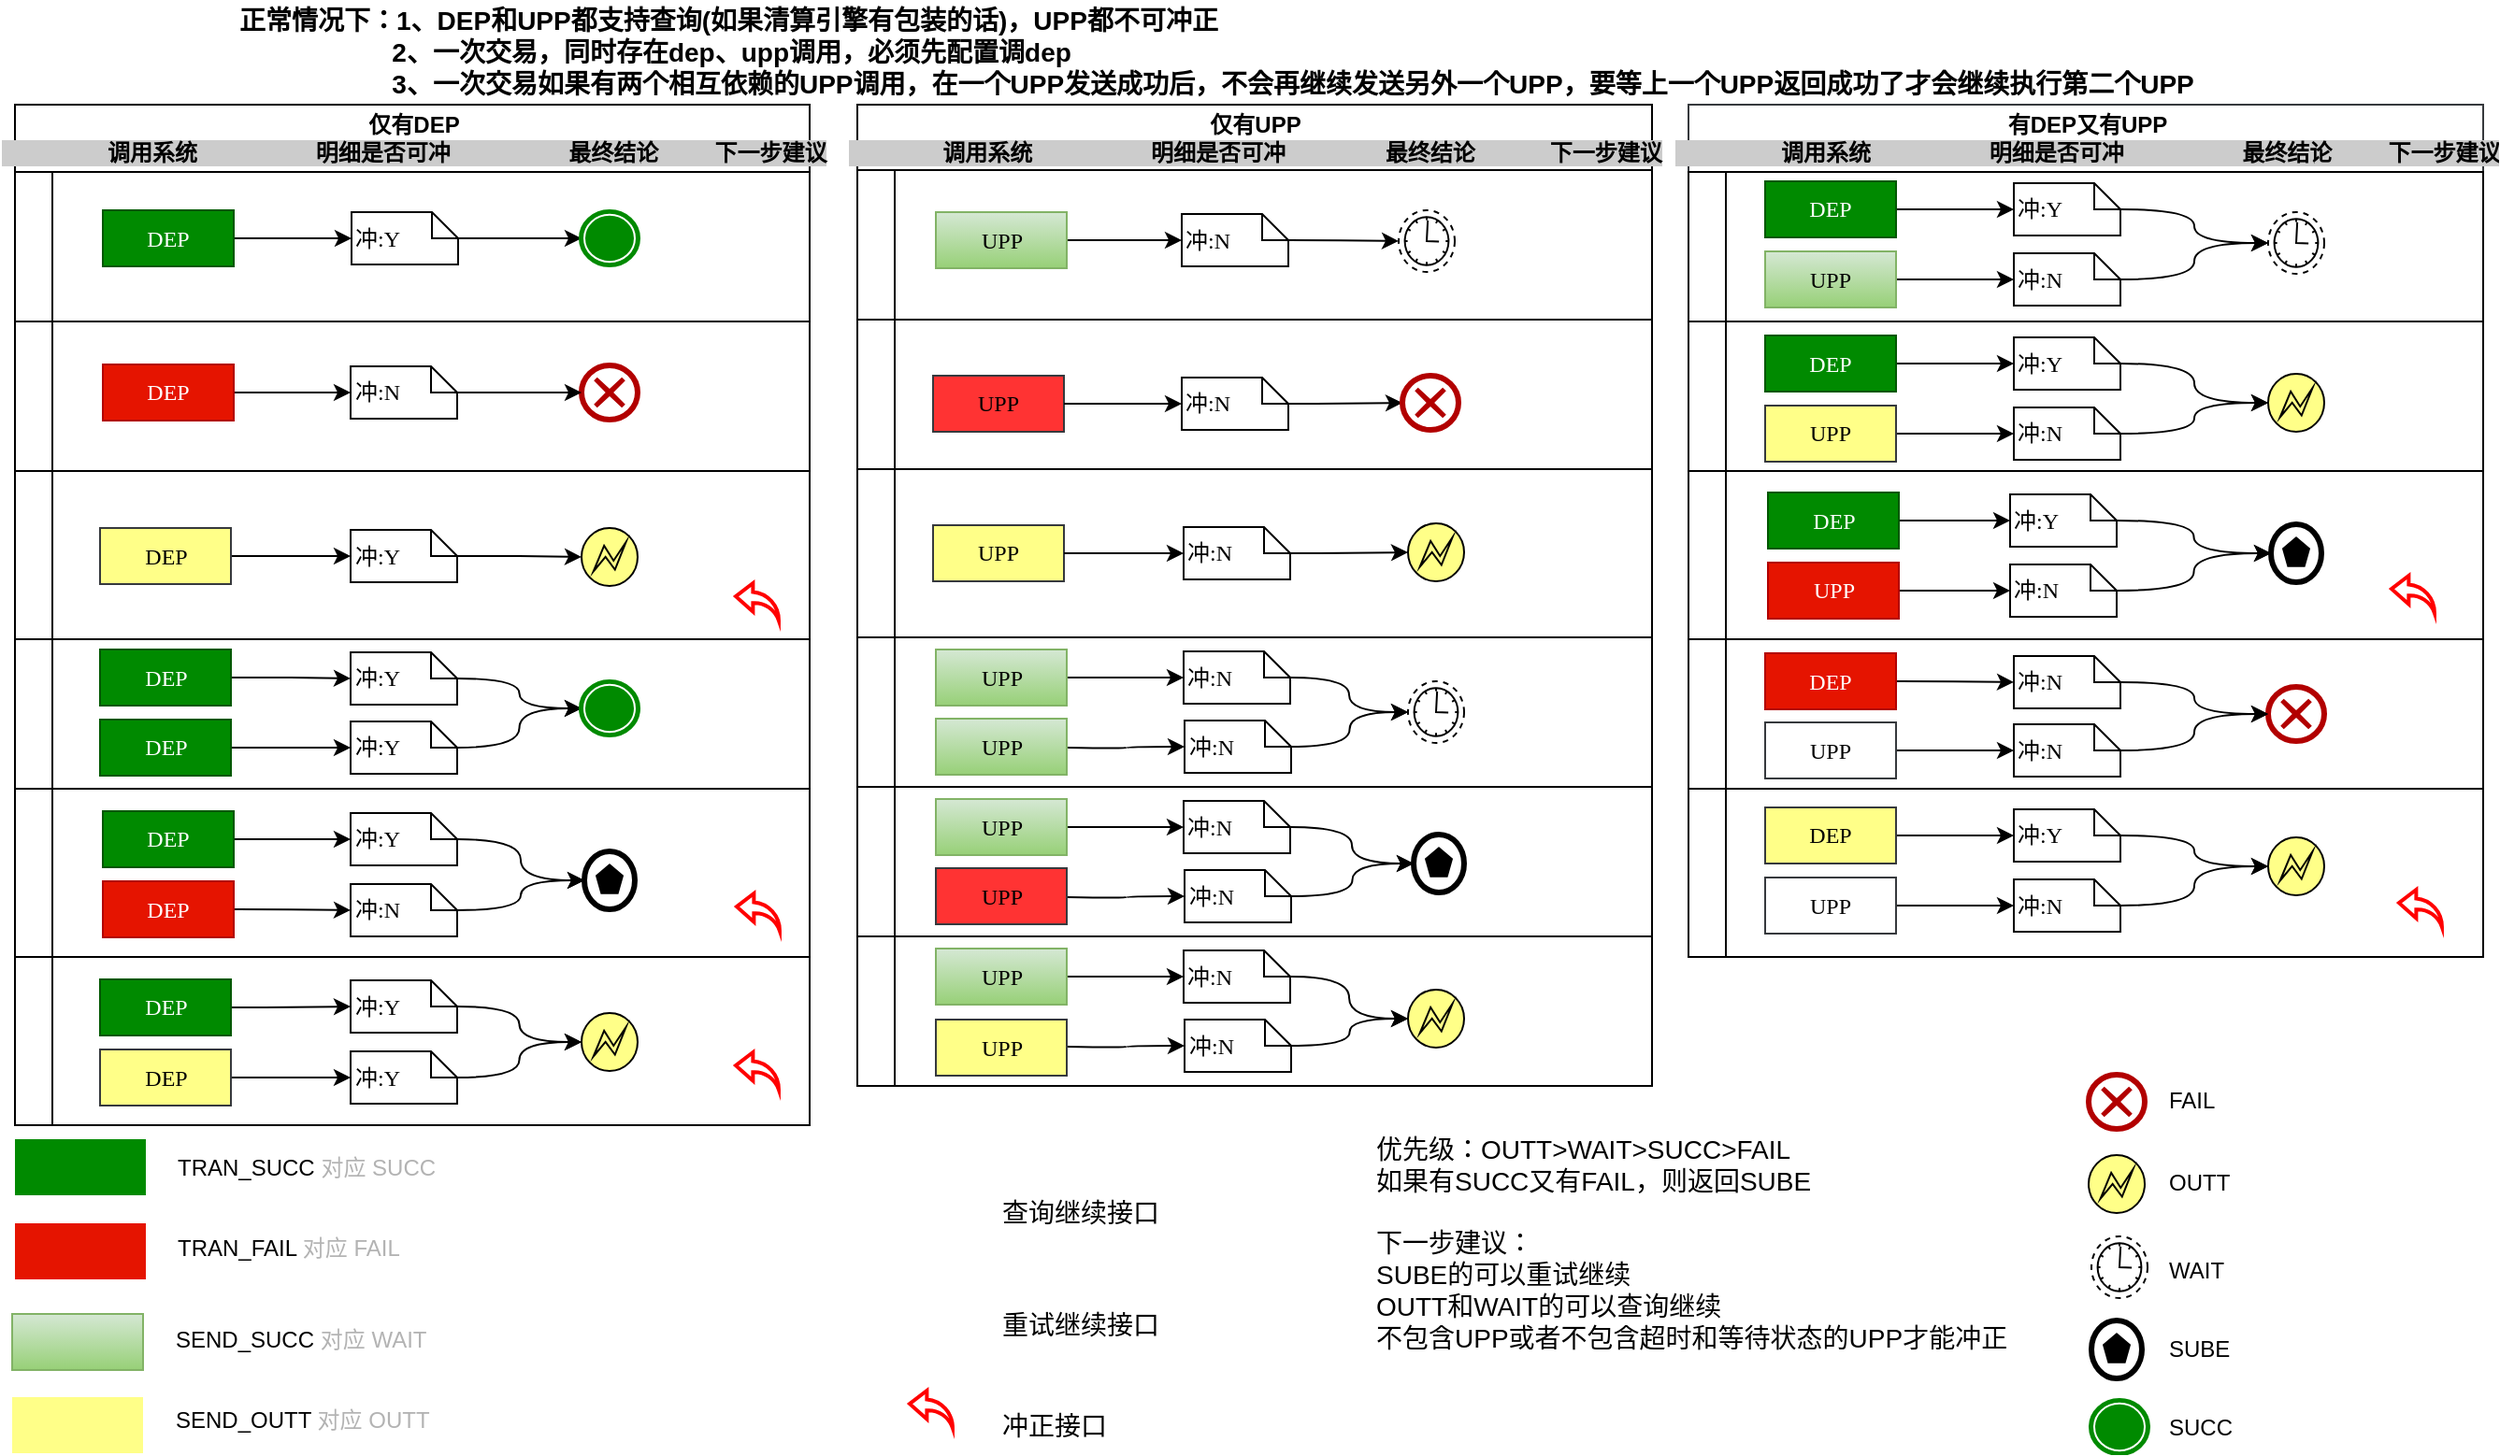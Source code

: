 <mxfile pages="1" version="11.2.8" type="github"><diagram name="Page-1" id="0783ab3e-0a74-02c8-0abd-f7b4e66b4bec"><mxGraphModel dx="1421" dy="-10" grid="0" gridSize="10" guides="1" tooltips="1" connect="1" arrows="1" fold="1" page="0" pageScale="1" pageWidth="850" pageHeight="1100" background="#ffffff" math="0" shadow="0"><root><mxCell id="0"/><mxCell id="1" parent="0"/><mxCell id="Xp84N5VSveZQH5gxmQ9e-150" value="&lt;div&gt;仅有DEP&lt;/div&gt;&lt;div&gt;&lt;span style=&quot;background-color: rgb(204 , 204 , 204)&quot;&gt;&amp;nbsp;&amp;nbsp;&amp;nbsp;&amp;nbsp;&amp;nbsp;&amp;nbsp; &amp;nbsp; &amp;nbsp;&amp;nbsp;&amp;nbsp;&amp;nbsp;&amp;nbsp;&amp;nbsp;&amp;nbsp; 调用系统 &amp;nbsp; &amp;nbsp; &amp;nbsp; &amp;nbsp;&amp;nbsp; &amp;nbsp; &amp;nbsp; &amp;nbsp;&amp;nbsp;&amp;nbsp;&amp;nbsp; 明细是否可冲 &amp;nbsp;&amp;nbsp; &amp;nbsp;&amp;nbsp;&amp;nbsp;&amp;nbsp;&amp;nbsp;&amp;nbsp;&amp;nbsp;&amp;nbsp;&amp;nbsp;&amp;nbsp;&amp;nbsp;&amp;nbsp;&amp;nbsp;&amp;nbsp; 最终结论 &amp;nbsp;&amp;nbsp;&amp;nbsp;&amp;nbsp;&amp;nbsp;&amp;nbsp;&amp;nbsp; 下一步建议&lt;/span&gt; &lt;br&gt;&lt;/div&gt;" style="swimlane;html=1;childLayout=stackLayout;resizeParent=1;resizeParentMax=0;horizontal=1;startSize=36;horizontalStack=0;strokeColor=#000000;fillColor=none;fontColor=#000000;align=center;" parent="1" vertex="1"><mxGeometry x="345" y="1149" width="425" height="546" as="geometry"/></mxCell><mxCell id="Xp84N5VSveZQH5gxmQ9e-151" value="" style="swimlane;html=1;startSize=20;horizontal=0;" parent="Xp84N5VSveZQH5gxmQ9e-150" vertex="1"><mxGeometry y="36" width="425" height="80" as="geometry"/></mxCell><mxCell id="Xp84N5VSveZQH5gxmQ9e-155" style="edgeStyle=orthogonalEdgeStyle;curved=1;orthogonalLoop=1;jettySize=auto;html=1;fontColor=#000000;" parent="Xp84N5VSveZQH5gxmQ9e-151" source="Xp84N5VSveZQH5gxmQ9e-154" target="1c1d494c118603dd-26" edge="1"><mxGeometry relative="1" as="geometry"/></mxCell><mxCell id="Xp84N5VSveZQH5gxmQ9e-154" value="DEP" style="rounded=0;whiteSpace=wrap;html=1;shadow=0;comic=0;labelBackgroundColor=none;strokeColor=#005700;strokeWidth=1;fillColor=#008a00;fontFamily=Verdana;fontSize=12;fontColor=#ffffff;align=center;arcSize=50;" parent="Xp84N5VSveZQH5gxmQ9e-151" vertex="1"><mxGeometry x="47" y="20.5" width="70" height="30" as="geometry"/></mxCell><mxCell id="2yQ0tAP3E5IUkwaD8LWg-22" style="edgeStyle=orthogonalEdgeStyle;rounded=0;orthogonalLoop=1;jettySize=auto;html=1;fontSize=12;" parent="Xp84N5VSveZQH5gxmQ9e-151" source="1c1d494c118603dd-26" target="2yQ0tAP3E5IUkwaD8LWg-20" edge="1"><mxGeometry relative="1" as="geometry"/></mxCell><mxCell id="1c1d494c118603dd-26" value="冲:Y" style="shape=note;whiteSpace=wrap;html=1;rounded=0;shadow=0;comic=0;labelBackgroundColor=none;strokeColor=#000000;strokeWidth=1;fillColor=#ffffff;fontFamily=Verdana;fontSize=12;fontColor=#000000;align=left;size=14;" parent="Xp84N5VSveZQH5gxmQ9e-151" vertex="1"><mxGeometry x="180" y="21.5" width="57" height="28" as="geometry"/></mxCell><mxCell id="2yQ0tAP3E5IUkwaD8LWg-20" value="" style="shape=mxgraph.bpmn.shape;html=1;verticalLabelPosition=bottom;labelBackgroundColor=#ffffff;verticalAlign=top;align=center;perimeter=ellipsePerimeter;outlineConnect=0;outline=end;symbol=terminate;strokeColor=#008A00;" parent="Xp84N5VSveZQH5gxmQ9e-151" vertex="1"><mxGeometry x="303" y="21.5" width="30" height="28" as="geometry"/></mxCell><mxCell id="Xp84N5VSveZQH5gxmQ9e-152" value="" style="swimlane;html=1;startSize=20;horizontal=0;" parent="Xp84N5VSveZQH5gxmQ9e-150" vertex="1"><mxGeometry y="116" width="425" height="80" as="geometry"/></mxCell><mxCell id="2yQ0tAP3E5IUkwaD8LWg-28" style="edgeStyle=orthogonalEdgeStyle;rounded=0;orthogonalLoop=1;jettySize=auto;html=1;entryX=0;entryY=0.5;entryDx=0;entryDy=0;entryPerimeter=0;fontSize=12;" parent="Xp84N5VSveZQH5gxmQ9e-152" source="Xp84N5VSveZQH5gxmQ9e-157" target="2yQ0tAP3E5IUkwaD8LWg-27" edge="1"><mxGeometry relative="1" as="geometry"/></mxCell><mxCell id="Xp84N5VSveZQH5gxmQ9e-157" value="DEP" style="rounded=0;whiteSpace=wrap;html=1;shadow=0;comic=0;labelBackgroundColor=none;strokeColor=#B20000;strokeWidth=1;fillColor=#e51400;fontFamily=Verdana;fontSize=12;fontColor=#ffffff;align=center;arcSize=50;" parent="Xp84N5VSveZQH5gxmQ9e-152" vertex="1"><mxGeometry x="47" y="23" width="70" height="30" as="geometry"/></mxCell><mxCell id="2yQ0tAP3E5IUkwaD8LWg-23" value="" style="shape=mxgraph.bpmn.shape;html=1;verticalLabelPosition=bottom;labelBackgroundColor=#ffffff;verticalAlign=top;align=center;perimeter=ellipsePerimeter;outlineConnect=0;outline=end;symbol=cancel;fillColor=none;strokeColor=#B20000;fontColor=#ffffff;" parent="Xp84N5VSveZQH5gxmQ9e-152" vertex="1"><mxGeometry x="303" y="23.5" width="30" height="29" as="geometry"/></mxCell><mxCell id="2yQ0tAP3E5IUkwaD8LWg-29" style="edgeStyle=orthogonalEdgeStyle;rounded=0;orthogonalLoop=1;jettySize=auto;html=1;fontSize=12;" parent="Xp84N5VSveZQH5gxmQ9e-152" source="2yQ0tAP3E5IUkwaD8LWg-27" target="2yQ0tAP3E5IUkwaD8LWg-23" edge="1"><mxGeometry relative="1" as="geometry"/></mxCell><mxCell id="2yQ0tAP3E5IUkwaD8LWg-27" value="冲:N" style="shape=note;whiteSpace=wrap;html=1;rounded=0;shadow=0;comic=0;labelBackgroundColor=none;strokeColor=#000000;strokeWidth=1;fillColor=#ffffff;fontFamily=Verdana;fontSize=12;fontColor=#000000;align=left;size=14;" parent="Xp84N5VSveZQH5gxmQ9e-152" vertex="1"><mxGeometry x="179.5" y="24" width="57" height="28" as="geometry"/></mxCell><mxCell id="2yQ0tAP3E5IUkwaD8LWg-90" value="" style="shape=image;html=1;verticalAlign=top;verticalLabelPosition=bottom;labelBackgroundColor=#ffffff;imageAspect=0;aspect=fixed;image=https://cdn4.iconfinder.com/data/icons/common-toolbar/36/Redo-2-128.png;strokeColor=#FFFF88;strokeWidth=1;fillColor=#FFFF88;fontSize=14;" parent="Xp84N5VSveZQH5gxmQ9e-152" vertex="1"><mxGeometry x="381" y="20" width="32" height="32" as="geometry"/></mxCell><mxCell id="Xp84N5VSveZQH5gxmQ9e-153" value="" style="swimlane;html=1;startSize=20;horizontal=0;" parent="Xp84N5VSveZQH5gxmQ9e-150" vertex="1"><mxGeometry y="196" width="425" height="90" as="geometry"/></mxCell><mxCell id="2yQ0tAP3E5IUkwaD8LWg-31" style="edgeStyle=orthogonalEdgeStyle;rounded=0;orthogonalLoop=1;jettySize=auto;html=1;entryX=0;entryY=0.5;entryDx=0;entryDy=0;entryPerimeter=0;fontSize=12;" parent="Xp84N5VSveZQH5gxmQ9e-153" source="Xp84N5VSveZQH5gxmQ9e-167" target="2yQ0tAP3E5IUkwaD8LWg-30" edge="1"><mxGeometry relative="1" as="geometry"/></mxCell><mxCell id="Xp84N5VSveZQH5gxmQ9e-167" value="DEP" style="rounded=0;whiteSpace=wrap;html=1;shadow=0;comic=0;labelBackgroundColor=none;strokeColor=#36393d;strokeWidth=1;fillColor=#ffff88;fontFamily=Verdana;fontSize=12;align=center;arcSize=50;" parent="Xp84N5VSveZQH5gxmQ9e-153" vertex="1"><mxGeometry x="45.5" y="30.5" width="70" height="30" as="geometry"/></mxCell><mxCell id="2yQ0tAP3E5IUkwaD8LWg-25" value="" style="shape=mxgraph.bpmn.shape;html=1;verticalLabelPosition=bottom;labelBackgroundColor=#ffffff;verticalAlign=top;align=center;perimeter=ellipsePerimeter;outlineConnect=0;outline=eventInt;symbol=error;fillColor=#FFFF88;" parent="Xp84N5VSveZQH5gxmQ9e-153" vertex="1"><mxGeometry x="303" y="30.5" width="30" height="31" as="geometry"/></mxCell><mxCell id="2yQ0tAP3E5IUkwaD8LWg-32" style="edgeStyle=orthogonalEdgeStyle;rounded=0;orthogonalLoop=1;jettySize=auto;html=1;fontSize=12;" parent="Xp84N5VSveZQH5gxmQ9e-153" source="2yQ0tAP3E5IUkwaD8LWg-30" target="2yQ0tAP3E5IUkwaD8LWg-25" edge="1"><mxGeometry relative="1" as="geometry"/></mxCell><mxCell id="2yQ0tAP3E5IUkwaD8LWg-30" value="冲:Y" style="shape=note;whiteSpace=wrap;html=1;rounded=0;shadow=0;comic=0;labelBackgroundColor=none;strokeColor=#000000;strokeWidth=1;fillColor=#ffffff;fontFamily=Verdana;fontSize=12;fontColor=#000000;align=left;size=14;" parent="Xp84N5VSveZQH5gxmQ9e-153" vertex="1"><mxGeometry x="179.5" y="31.5" width="57" height="28" as="geometry"/></mxCell><mxCell id="2yQ0tAP3E5IUkwaD8LWg-91" value="" style="shape=image;html=1;verticalAlign=top;verticalLabelPosition=bottom;labelBackgroundColor=#ffffff;imageAspect=0;aspect=fixed;image=https://cdn1.iconfinder.com/data/icons/material-core/18/search-128.png;strokeColor=#000000;strokeWidth=1;fillColor=none;fontSize=14;" parent="Xp84N5VSveZQH5gxmQ9e-153" vertex="1"><mxGeometry x="382" y="10.5" width="31" height="31" as="geometry"/></mxCell><mxCell id="2yQ0tAP3E5IUkwaD8LWg-92" value="" style="html=1;verticalLabelPosition=bottom;align=center;labelBackgroundColor=#ffffff;verticalAlign=top;strokeWidth=2;strokeColor=#FF0000;fillColor=#ffffff;shadow=0;dashed=0;shape=mxgraph.ios7.icons.back;fontSize=14;" parent="Xp84N5VSveZQH5gxmQ9e-153" vertex="1"><mxGeometry x="385.5" y="60" width="23" height="20" as="geometry"/></mxCell><mxCell id="Xp84N5VSveZQH5gxmQ9e-165" value="" style="swimlane;html=1;startSize=20;horizontal=0;" parent="Xp84N5VSveZQH5gxmQ9e-150" vertex="1"><mxGeometry y="286" width="425" height="80" as="geometry"/></mxCell><mxCell id="2yQ0tAP3E5IUkwaD8LWg-35" style="edgeStyle=orthogonalEdgeStyle;rounded=0;orthogonalLoop=1;jettySize=auto;html=1;fontSize=12;" parent="Xp84N5VSveZQH5gxmQ9e-165" source="Xp84N5VSveZQH5gxmQ9e-306" target="2yQ0tAP3E5IUkwaD8LWg-33" edge="1"><mxGeometry relative="1" as="geometry"/></mxCell><mxCell id="Xp84N5VSveZQH5gxmQ9e-306" value="DEP" style="rounded=0;whiteSpace=wrap;html=1;shadow=0;comic=0;labelBackgroundColor=none;strokeColor=#005700;strokeWidth=1;fillColor=#008a00;fontFamily=Verdana;fontSize=12;align=center;arcSize=50;fontColor=#ffffff;" parent="Xp84N5VSveZQH5gxmQ9e-165" vertex="1"><mxGeometry x="45.5" y="5.5" width="70" height="30" as="geometry"/></mxCell><mxCell id="2yQ0tAP3E5IUkwaD8LWg-36" style="edgeStyle=orthogonalEdgeStyle;rounded=0;orthogonalLoop=1;jettySize=auto;html=1;fontSize=12;" parent="Xp84N5VSveZQH5gxmQ9e-165" source="Xp84N5VSveZQH5gxmQ9e-309" target="2yQ0tAP3E5IUkwaD8LWg-34" edge="1"><mxGeometry relative="1" as="geometry"/></mxCell><mxCell id="Xp84N5VSveZQH5gxmQ9e-309" value="DEP" style="rounded=0;whiteSpace=wrap;html=1;shadow=0;comic=0;labelBackgroundColor=none;strokeColor=#005700;strokeWidth=1;fillColor=#008a00;fontFamily=Verdana;fontSize=12;align=center;arcSize=50;fontColor=#ffffff;" parent="Xp84N5VSveZQH5gxmQ9e-165" vertex="1"><mxGeometry x="45.5" y="43" width="70" height="30" as="geometry"/></mxCell><mxCell id="2yQ0tAP3E5IUkwaD8LWg-38" style="edgeStyle=orthogonalEdgeStyle;orthogonalLoop=1;jettySize=auto;html=1;fontSize=12;curved=1;" parent="Xp84N5VSveZQH5gxmQ9e-165" source="2yQ0tAP3E5IUkwaD8LWg-33" target="2yQ0tAP3E5IUkwaD8LWg-37" edge="1"><mxGeometry relative="1" as="geometry"/></mxCell><mxCell id="2yQ0tAP3E5IUkwaD8LWg-33" value="冲:Y" style="shape=note;whiteSpace=wrap;html=1;rounded=0;shadow=0;comic=0;labelBackgroundColor=none;strokeColor=#000000;strokeWidth=1;fillColor=#ffffff;fontFamily=Verdana;fontSize=12;fontColor=#000000;align=left;size=14;" parent="Xp84N5VSveZQH5gxmQ9e-165" vertex="1"><mxGeometry x="179.5" y="7" width="57" height="28" as="geometry"/></mxCell><mxCell id="2yQ0tAP3E5IUkwaD8LWg-39" style="edgeStyle=orthogonalEdgeStyle;curved=1;orthogonalLoop=1;jettySize=auto;html=1;fontSize=12;" parent="Xp84N5VSveZQH5gxmQ9e-165" source="2yQ0tAP3E5IUkwaD8LWg-34" target="2yQ0tAP3E5IUkwaD8LWg-37" edge="1"><mxGeometry relative="1" as="geometry"/></mxCell><mxCell id="2yQ0tAP3E5IUkwaD8LWg-34" value="冲:Y" style="shape=note;whiteSpace=wrap;html=1;rounded=0;shadow=0;comic=0;labelBackgroundColor=none;strokeColor=#000000;strokeWidth=1;fillColor=#ffffff;fontFamily=Verdana;fontSize=12;fontColor=#000000;align=left;size=14;" parent="Xp84N5VSveZQH5gxmQ9e-165" vertex="1"><mxGeometry x="179.5" y="44" width="57" height="28" as="geometry"/></mxCell><mxCell id="2yQ0tAP3E5IUkwaD8LWg-37" value="" style="shape=mxgraph.bpmn.shape;html=1;verticalLabelPosition=bottom;labelBackgroundColor=#ffffff;verticalAlign=top;align=center;perimeter=ellipsePerimeter;outlineConnect=0;outline=end;symbol=terminate;strokeColor=#008A00;" parent="Xp84N5VSveZQH5gxmQ9e-165" vertex="1"><mxGeometry x="303" y="23" width="30" height="28" as="geometry"/></mxCell><mxCell id="Xp84N5VSveZQH5gxmQ9e-171" value="" style="swimlane;html=1;startSize=20;horizontal=0;" parent="Xp84N5VSveZQH5gxmQ9e-150" vertex="1"><mxGeometry y="366" width="425" height="90" as="geometry"/></mxCell><mxCell id="2yQ0tAP3E5IUkwaD8LWg-43" style="edgeStyle=orthogonalEdgeStyle;curved=1;orthogonalLoop=1;jettySize=auto;html=1;fontSize=12;" parent="Xp84N5VSveZQH5gxmQ9e-171" source="Xp84N5VSveZQH5gxmQ9e-156" target="2yQ0tAP3E5IUkwaD8LWg-41" edge="1"><mxGeometry relative="1" as="geometry"/></mxCell><mxCell id="Xp84N5VSveZQH5gxmQ9e-156" value="DEP" style="rounded=0;whiteSpace=wrap;html=1;shadow=0;comic=0;labelBackgroundColor=none;strokeColor=#005700;strokeWidth=1;fillColor=#008a00;fontFamily=Verdana;fontSize=12;fontColor=#ffffff;align=center;arcSize=50;" parent="Xp84N5VSveZQH5gxmQ9e-171" vertex="1"><mxGeometry x="47" y="12" width="70" height="30" as="geometry"/></mxCell><mxCell id="2yQ0tAP3E5IUkwaD8LWg-44" style="edgeStyle=orthogonalEdgeStyle;curved=1;orthogonalLoop=1;jettySize=auto;html=1;fontSize=12;" parent="Xp84N5VSveZQH5gxmQ9e-171" source="Xp84N5VSveZQH5gxmQ9e-162" target="2yQ0tAP3E5IUkwaD8LWg-42" edge="1"><mxGeometry relative="1" as="geometry"/></mxCell><mxCell id="Xp84N5VSveZQH5gxmQ9e-162" value="DEP" style="rounded=0;whiteSpace=wrap;html=1;shadow=0;comic=0;labelBackgroundColor=none;strokeColor=#B20000;strokeWidth=1;fillColor=#e51400;fontFamily=Verdana;fontSize=12;fontColor=#ffffff;align=center;arcSize=50;" parent="Xp84N5VSveZQH5gxmQ9e-171" vertex="1"><mxGeometry x="47" y="49.5" width="70" height="30" as="geometry"/></mxCell><mxCell id="2yQ0tAP3E5IUkwaD8LWg-40" value="" style="shape=mxgraph.bpmn.shape;html=1;verticalLabelPosition=bottom;labelBackgroundColor=#ffffff;verticalAlign=top;align=center;perimeter=ellipsePerimeter;outlineConnect=0;outline=end;symbol=multiple;" parent="Xp84N5VSveZQH5gxmQ9e-171" vertex="1"><mxGeometry x="304.5" y="33.5" width="27" height="31" as="geometry"/></mxCell><mxCell id="2yQ0tAP3E5IUkwaD8LWg-45" style="edgeStyle=orthogonalEdgeStyle;curved=1;orthogonalLoop=1;jettySize=auto;html=1;fontSize=12;" parent="Xp84N5VSveZQH5gxmQ9e-171" source="2yQ0tAP3E5IUkwaD8LWg-41" target="2yQ0tAP3E5IUkwaD8LWg-40" edge="1"><mxGeometry relative="1" as="geometry"/></mxCell><mxCell id="2yQ0tAP3E5IUkwaD8LWg-41" value="冲:Y" style="shape=note;whiteSpace=wrap;html=1;rounded=0;shadow=0;comic=0;labelBackgroundColor=none;strokeColor=#000000;strokeWidth=1;fillColor=#ffffff;fontFamily=Verdana;fontSize=12;fontColor=#000000;align=left;size=14;" parent="Xp84N5VSveZQH5gxmQ9e-171" vertex="1"><mxGeometry x="179.5" y="13" width="57" height="28" as="geometry"/></mxCell><mxCell id="2yQ0tAP3E5IUkwaD8LWg-47" style="edgeStyle=orthogonalEdgeStyle;curved=1;orthogonalLoop=1;jettySize=auto;html=1;fontSize=12;" parent="Xp84N5VSveZQH5gxmQ9e-171" source="2yQ0tAP3E5IUkwaD8LWg-42" target="2yQ0tAP3E5IUkwaD8LWg-40" edge="1"><mxGeometry relative="1" as="geometry"/></mxCell><mxCell id="2yQ0tAP3E5IUkwaD8LWg-42" value="冲:N" style="shape=note;whiteSpace=wrap;html=1;rounded=0;shadow=0;comic=0;labelBackgroundColor=none;strokeColor=#000000;strokeWidth=1;fillColor=#ffffff;fontFamily=Verdana;fontSize=12;fontColor=#000000;align=left;size=14;" parent="Xp84N5VSveZQH5gxmQ9e-171" vertex="1"><mxGeometry x="179.5" y="51" width="57" height="28" as="geometry"/></mxCell><mxCell id="2yQ0tAP3E5IUkwaD8LWg-93" value="" style="shape=image;html=1;verticalAlign=top;verticalLabelPosition=bottom;labelBackgroundColor=#ffffff;imageAspect=0;aspect=fixed;image=https://cdn4.iconfinder.com/data/icons/common-toolbar/36/Redo-2-128.png;strokeColor=#FFFF88;strokeWidth=1;fillColor=#FFFF88;fontSize=14;" parent="Xp84N5VSveZQH5gxmQ9e-171" vertex="1"><mxGeometry x="381" y="10" width="32" height="32" as="geometry"/></mxCell><mxCell id="2yQ0tAP3E5IUkwaD8LWg-94" value="" style="html=1;verticalLabelPosition=bottom;align=center;labelBackgroundColor=#ffffff;verticalAlign=top;strokeWidth=2;strokeColor=#FF0000;fillColor=#ffffff;shadow=0;dashed=0;shape=mxgraph.ios7.icons.back;fontSize=14;" parent="Xp84N5VSveZQH5gxmQ9e-171" vertex="1"><mxGeometry x="386" y="56" width="23" height="20" as="geometry"/></mxCell><mxCell id="Xp84N5VSveZQH5gxmQ9e-304" value="" style="swimlane;html=1;startSize=20;horizontal=0;" parent="Xp84N5VSveZQH5gxmQ9e-150" vertex="1"><mxGeometry y="456" width="425" height="90" as="geometry"/></mxCell><mxCell id="2yQ0tAP3E5IUkwaD8LWg-51" style="edgeStyle=orthogonalEdgeStyle;curved=1;orthogonalLoop=1;jettySize=auto;html=1;fontSize=12;" parent="Xp84N5VSveZQH5gxmQ9e-304" source="Xp84N5VSveZQH5gxmQ9e-173" target="2yQ0tAP3E5IUkwaD8LWg-49" edge="1"><mxGeometry relative="1" as="geometry"/></mxCell><mxCell id="Xp84N5VSveZQH5gxmQ9e-173" value="DEP" style="rounded=0;whiteSpace=wrap;html=1;shadow=0;comic=0;labelBackgroundColor=none;strokeColor=#005700;strokeWidth=1;fillColor=#008a00;fontFamily=Verdana;fontSize=12;align=center;arcSize=50;fontColor=#ffffff;" parent="Xp84N5VSveZQH5gxmQ9e-304" vertex="1"><mxGeometry x="45.5" y="12" width="70" height="30" as="geometry"/></mxCell><mxCell id="2yQ0tAP3E5IUkwaD8LWg-52" style="edgeStyle=orthogonalEdgeStyle;curved=1;orthogonalLoop=1;jettySize=auto;html=1;entryX=0;entryY=0.5;entryDx=0;entryDy=0;entryPerimeter=0;fontSize=12;" parent="Xp84N5VSveZQH5gxmQ9e-304" source="Xp84N5VSveZQH5gxmQ9e-175" target="2yQ0tAP3E5IUkwaD8LWg-50" edge="1"><mxGeometry relative="1" as="geometry"/></mxCell><mxCell id="Xp84N5VSveZQH5gxmQ9e-175" value="DEP" style="rounded=0;whiteSpace=wrap;html=1;shadow=0;comic=0;labelBackgroundColor=none;strokeColor=#36393d;strokeWidth=1;fillColor=#ffff88;fontFamily=Verdana;fontSize=12;align=center;arcSize=50;" parent="Xp84N5VSveZQH5gxmQ9e-304" vertex="1"><mxGeometry x="45.5" y="49.5" width="70" height="30" as="geometry"/></mxCell><mxCell id="2yQ0tAP3E5IUkwaD8LWg-48" value="" style="shape=mxgraph.bpmn.shape;html=1;verticalLabelPosition=bottom;labelBackgroundColor=#ffffff;verticalAlign=top;align=center;perimeter=ellipsePerimeter;outlineConnect=0;outline=eventInt;symbol=error;fillColor=#FFFF88;" parent="Xp84N5VSveZQH5gxmQ9e-304" vertex="1"><mxGeometry x="303" y="30" width="30" height="31" as="geometry"/></mxCell><mxCell id="2yQ0tAP3E5IUkwaD8LWg-53" style="edgeStyle=orthogonalEdgeStyle;curved=1;orthogonalLoop=1;jettySize=auto;html=1;fontSize=12;" parent="Xp84N5VSveZQH5gxmQ9e-304" source="2yQ0tAP3E5IUkwaD8LWg-49" target="2yQ0tAP3E5IUkwaD8LWg-48" edge="1"><mxGeometry relative="1" as="geometry"/></mxCell><mxCell id="2yQ0tAP3E5IUkwaD8LWg-49" value="冲:Y" style="shape=note;whiteSpace=wrap;html=1;rounded=0;shadow=0;comic=0;labelBackgroundColor=none;strokeColor=#000000;strokeWidth=1;fillColor=#ffffff;fontFamily=Verdana;fontSize=12;fontColor=#000000;align=left;size=14;" parent="Xp84N5VSveZQH5gxmQ9e-304" vertex="1"><mxGeometry x="179.5" y="12.5" width="57" height="28" as="geometry"/></mxCell><mxCell id="2yQ0tAP3E5IUkwaD8LWg-54" style="edgeStyle=orthogonalEdgeStyle;curved=1;orthogonalLoop=1;jettySize=auto;html=1;fontSize=12;" parent="Xp84N5VSveZQH5gxmQ9e-304" source="2yQ0tAP3E5IUkwaD8LWg-50" target="2yQ0tAP3E5IUkwaD8LWg-48" edge="1"><mxGeometry relative="1" as="geometry"/></mxCell><mxCell id="2yQ0tAP3E5IUkwaD8LWg-50" value="冲:Y" style="shape=note;whiteSpace=wrap;html=1;rounded=0;shadow=0;comic=0;labelBackgroundColor=none;strokeColor=#000000;strokeWidth=1;fillColor=#ffffff;fontFamily=Verdana;fontSize=12;fontColor=#000000;align=left;size=14;" parent="Xp84N5VSveZQH5gxmQ9e-304" vertex="1"><mxGeometry x="179.5" y="50.5" width="57" height="28" as="geometry"/></mxCell><mxCell id="2yQ0tAP3E5IUkwaD8LWg-95" value="" style="shape=image;html=1;verticalAlign=top;verticalLabelPosition=bottom;labelBackgroundColor=#ffffff;imageAspect=0;aspect=fixed;image=https://cdn1.iconfinder.com/data/icons/material-core/18/search-128.png;strokeColor=#000000;strokeWidth=1;fillColor=none;fontSize=14;" parent="Xp84N5VSveZQH5gxmQ9e-304" vertex="1"><mxGeometry x="381" y="10.5" width="31" height="31" as="geometry"/></mxCell><mxCell id="2yQ0tAP3E5IUkwaD8LWg-96" value="" style="html=1;verticalLabelPosition=bottom;align=center;labelBackgroundColor=#ffffff;verticalAlign=top;strokeWidth=2;strokeColor=#FF0000;fillColor=#ffffff;shadow=0;dashed=0;shape=mxgraph.ios7.icons.back;fontSize=14;" parent="Xp84N5VSveZQH5gxmQ9e-304" vertex="1"><mxGeometry x="385.5" y="51" width="23" height="20" as="geometry"/></mxCell><mxCell id="Xp84N5VSveZQH5gxmQ9e-208" value="&lt;div&gt;仅有UPP&lt;/div&gt;&lt;div&gt;&lt;span style=&quot;background-color: rgb(204 , 204 , 204)&quot;&gt;&amp;nbsp;&amp;nbsp;&amp;nbsp;&amp;nbsp;&amp;nbsp;&amp;nbsp; &amp;nbsp; &amp;nbsp;&amp;nbsp;&amp;nbsp;&amp;nbsp;&amp;nbsp; 调用系统 &amp;nbsp; &amp;nbsp; &amp;nbsp; &amp;nbsp;&amp;nbsp; &amp;nbsp; &amp;nbsp; &amp;nbsp;&amp;nbsp;&amp;nbsp;&amp;nbsp; 明细是否可冲 &amp;nbsp; &amp;nbsp; &amp;nbsp;&amp;nbsp;&amp;nbsp;&amp;nbsp;&amp;nbsp;&amp;nbsp;&amp;nbsp;&amp;nbsp;&amp;nbsp;&amp;nbsp; 最终结论 &amp;nbsp;&amp;nbsp;&amp;nbsp;&amp;nbsp;&amp;nbsp;&amp;nbsp; &amp;nbsp; &amp;nbsp; 下一步建议&lt;/span&gt; &lt;br&gt;&lt;/div&gt;" style="swimlane;html=1;childLayout=stackLayout;resizeParent=1;resizeParentMax=0;horizontal=1;startSize=35;horizontalStack=0;strokeColor=#000000;fillColor=none;fontColor=#000000;align=center;" parent="1" vertex="1"><mxGeometry x="795.5" y="1149" width="425" height="525" as="geometry"/></mxCell><mxCell id="Xp84N5VSveZQH5gxmQ9e-213" value="" style="swimlane;html=1;startSize=20;horizontal=0;" parent="Xp84N5VSveZQH5gxmQ9e-208" vertex="1"><mxGeometry y="35" width="425" height="80" as="geometry"/></mxCell><mxCell id="Xp84N5VSveZQH5gxmQ9e-214" style="edgeStyle=orthogonalEdgeStyle;curved=1;orthogonalLoop=1;jettySize=auto;html=1;entryX=0;entryY=0.5;entryDx=0;entryDy=0;entryPerimeter=0;fontColor=#000000;" parent="Xp84N5VSveZQH5gxmQ9e-213" source="Xp84N5VSveZQH5gxmQ9e-215" target="2yQ0tAP3E5IUkwaD8LWg-99" edge="1"><mxGeometry relative="1" as="geometry"><mxPoint x="202.5" y="38" as="targetPoint"/></mxGeometry></mxCell><mxCell id="Xp84N5VSveZQH5gxmQ9e-215" value="UPP" style="rounded=0;whiteSpace=wrap;html=1;shadow=0;comic=0;labelBackgroundColor=none;strokeColor=#82b366;strokeWidth=1;fillColor=#d5e8d4;fontFamily=Verdana;fontSize=12;align=center;arcSize=50;gradientColor=#97d077;" parent="Xp84N5VSveZQH5gxmQ9e-213" vertex="1"><mxGeometry x="42" y="22.5" width="70" height="30" as="geometry"/></mxCell><mxCell id="2yQ0tAP3E5IUkwaD8LWg-98" value="" style="shape=mxgraph.bpmn.shape;html=1;verticalLabelPosition=bottom;labelBackgroundColor=#ffffff;verticalAlign=top;align=center;perimeter=ellipsePerimeter;outlineConnect=0;outline=eventNonint;symbol=timer;" parent="Xp84N5VSveZQH5gxmQ9e-213" vertex="1"><mxGeometry x="289.5" y="21.5" width="30" height="33" as="geometry"/></mxCell><mxCell id="2yQ0tAP3E5IUkwaD8LWg-100" style="edgeStyle=orthogonalEdgeStyle;curved=1;orthogonalLoop=1;jettySize=auto;html=1;fontSize=14;" parent="Xp84N5VSveZQH5gxmQ9e-213" source="2yQ0tAP3E5IUkwaD8LWg-99" target="2yQ0tAP3E5IUkwaD8LWg-98" edge="1"><mxGeometry relative="1" as="geometry"/></mxCell><mxCell id="2yQ0tAP3E5IUkwaD8LWg-99" value="冲:N" style="shape=note;whiteSpace=wrap;html=1;rounded=0;shadow=0;comic=0;labelBackgroundColor=none;strokeColor=#000000;strokeWidth=1;fillColor=#ffffff;fontFamily=Verdana;fontSize=12;fontColor=#000000;align=left;size=14;" parent="Xp84N5VSveZQH5gxmQ9e-213" vertex="1"><mxGeometry x="173.5" y="23.5" width="57" height="28" as="geometry"/></mxCell><mxCell id="2yQ0tAP3E5IUkwaD8LWg-130" value="" style="shape=image;html=1;verticalAlign=top;verticalLabelPosition=bottom;labelBackgroundColor=#ffffff;imageAspect=0;aspect=fixed;image=https://cdn1.iconfinder.com/data/icons/material-core/18/search-128.png;strokeColor=#000000;strokeWidth=1;fillColor=none;fontSize=14;" parent="Xp84N5VSveZQH5gxmQ9e-213" vertex="1"><mxGeometry x="372" y="22" width="31" height="31" as="geometry"/></mxCell><mxCell id="Xp84N5VSveZQH5gxmQ9e-217" value="" style="swimlane;html=1;startSize=20;horizontal=0;" parent="Xp84N5VSveZQH5gxmQ9e-208" vertex="1"><mxGeometry y="115" width="425" height="80" as="geometry"/></mxCell><mxCell id="TqLf2oX0vxiRVmyzg1xC-12" value="UPP" style="rounded=0;whiteSpace=wrap;html=1;shadow=0;comic=0;labelBackgroundColor=none;strokeColor=#36393d;strokeWidth=1;fillColor=#FF3333;fontFamily=Verdana;fontSize=12;align=center;arcSize=50;" parent="Xp84N5VSveZQH5gxmQ9e-217" vertex="1"><mxGeometry x="40.5" y="30" width="70" height="30" as="geometry"/></mxCell><mxCell id="TqLf2oX0vxiRVmyzg1xC-14" style="edgeStyle=orthogonalEdgeStyle;curved=1;orthogonalLoop=1;jettySize=auto;html=1;entryX=0;entryY=0.5;entryDx=0;entryDy=0;entryPerimeter=0;fontColor=#000000;" parent="Xp84N5VSveZQH5gxmQ9e-217" source="TqLf2oX0vxiRVmyzg1xC-12" target="2yQ0tAP3E5IUkwaD8LWg-101" edge="1"><mxGeometry relative="1" as="geometry"><mxPoint x="202.5" y="45" as="targetPoint"/></mxGeometry></mxCell><mxCell id="2yQ0tAP3E5IUkwaD8LWg-110" style="edgeStyle=orthogonalEdgeStyle;curved=1;orthogonalLoop=1;jettySize=auto;html=1;fontSize=14;" parent="Xp84N5VSveZQH5gxmQ9e-217" source="2yQ0tAP3E5IUkwaD8LWg-101" target="2yQ0tAP3E5IUkwaD8LWg-105" edge="1"><mxGeometry relative="1" as="geometry"/></mxCell><mxCell id="2yQ0tAP3E5IUkwaD8LWg-101" value="冲:N" style="shape=note;whiteSpace=wrap;html=1;rounded=0;shadow=0;comic=0;labelBackgroundColor=none;strokeColor=#000000;strokeWidth=1;fillColor=#ffffff;fontFamily=Verdana;fontSize=12;fontColor=#000000;align=left;size=14;" parent="Xp84N5VSveZQH5gxmQ9e-217" vertex="1"><mxGeometry x="173.5" y="31" width="57" height="28" as="geometry"/></mxCell><mxCell id="2yQ0tAP3E5IUkwaD8LWg-105" value="" style="shape=mxgraph.bpmn.shape;html=1;verticalLabelPosition=bottom;labelBackgroundColor=#ffffff;verticalAlign=top;align=center;perimeter=ellipsePerimeter;outlineConnect=0;outline=end;symbol=cancel;fillColor=none;strokeColor=#B20000;fontColor=#ffffff;" parent="Xp84N5VSveZQH5gxmQ9e-217" vertex="1"><mxGeometry x="291.5" y="30" width="30" height="29" as="geometry"/></mxCell><mxCell id="2yQ0tAP3E5IUkwaD8LWg-131" value="" style="shape=image;html=1;verticalAlign=top;verticalLabelPosition=bottom;labelBackgroundColor=#ffffff;imageAspect=0;aspect=fixed;image=https://cdn4.iconfinder.com/data/icons/common-toolbar/36/Redo-2-128.png;strokeColor=#FFFF88;strokeWidth=1;fillColor=#FFFF88;fontSize=14;" parent="Xp84N5VSveZQH5gxmQ9e-217" vertex="1"><mxGeometry x="371.5" y="29" width="32" height="32" as="geometry"/></mxCell><mxCell id="Xp84N5VSveZQH5gxmQ9e-227" value="" style="swimlane;html=1;startSize=20;horizontal=0;" parent="Xp84N5VSveZQH5gxmQ9e-208" vertex="1"><mxGeometry y="195" width="425" height="90" as="geometry"/></mxCell><mxCell id="Xp84N5VSveZQH5gxmQ9e-225" value="UPP" style="rounded=0;whiteSpace=wrap;html=1;shadow=0;comic=0;labelBackgroundColor=none;strokeColor=#36393d;strokeWidth=1;fillColor=#ffff88;fontFamily=Verdana;fontSize=12;align=center;arcSize=50;" parent="Xp84N5VSveZQH5gxmQ9e-227" vertex="1"><mxGeometry x="40.5" y="30" width="70" height="30" as="geometry"/></mxCell><mxCell id="Xp84N5VSveZQH5gxmQ9e-224" style="edgeStyle=orthogonalEdgeStyle;curved=1;orthogonalLoop=1;jettySize=auto;html=1;entryX=0;entryY=0.5;entryDx=0;entryDy=0;entryPerimeter=0;fontColor=#000000;" parent="Xp84N5VSveZQH5gxmQ9e-227" source="Xp84N5VSveZQH5gxmQ9e-225" target="2yQ0tAP3E5IUkwaD8LWg-102" edge="1"><mxGeometry relative="1" as="geometry"><mxPoint x="202.5" y="45" as="targetPoint"/></mxGeometry></mxCell><mxCell id="2yQ0tAP3E5IUkwaD8LWg-111" style="edgeStyle=orthogonalEdgeStyle;curved=1;orthogonalLoop=1;jettySize=auto;html=1;entryX=0;entryY=0.5;entryDx=0;entryDy=0;fontSize=14;" parent="Xp84N5VSveZQH5gxmQ9e-227" source="2yQ0tAP3E5IUkwaD8LWg-102" target="2yQ0tAP3E5IUkwaD8LWg-106" edge="1"><mxGeometry relative="1" as="geometry"/></mxCell><mxCell id="2yQ0tAP3E5IUkwaD8LWg-102" value="冲:N" style="shape=note;whiteSpace=wrap;html=1;rounded=0;shadow=0;comic=0;labelBackgroundColor=none;strokeColor=#000000;strokeWidth=1;fillColor=#ffffff;fontFamily=Verdana;fontSize=12;fontColor=#000000;align=left;size=14;" parent="Xp84N5VSveZQH5gxmQ9e-227" vertex="1"><mxGeometry x="174.5" y="31" width="57" height="28" as="geometry"/></mxCell><mxCell id="2yQ0tAP3E5IUkwaD8LWg-106" value="" style="shape=mxgraph.bpmn.shape;html=1;verticalLabelPosition=bottom;labelBackgroundColor=#ffffff;verticalAlign=top;align=center;perimeter=ellipsePerimeter;outlineConnect=0;outline=eventInt;symbol=error;fillColor=#FFFF88;" parent="Xp84N5VSveZQH5gxmQ9e-227" vertex="1"><mxGeometry x="294.5" y="29" width="30" height="31" as="geometry"/></mxCell><mxCell id="2yQ0tAP3E5IUkwaD8LWg-132" value="" style="shape=image;html=1;verticalAlign=top;verticalLabelPosition=bottom;labelBackgroundColor=#ffffff;imageAspect=0;aspect=fixed;image=https://cdn1.iconfinder.com/data/icons/material-core/18/search-128.png;strokeColor=#000000;strokeWidth=1;fillColor=none;fontSize=14;" parent="Xp84N5VSveZQH5gxmQ9e-227" vertex="1"><mxGeometry x="377" y="31" width="31" height="31" as="geometry"/></mxCell><mxCell id="Xp84N5VSveZQH5gxmQ9e-310" value="" style="swimlane;html=1;startSize=20;horizontal=0;" parent="Xp84N5VSveZQH5gxmQ9e-208" vertex="1"><mxGeometry y="285" width="425" height="80" as="geometry"/></mxCell><mxCell id="2yQ0tAP3E5IUkwaD8LWg-114" style="edgeStyle=orthogonalEdgeStyle;curved=1;orthogonalLoop=1;jettySize=auto;html=1;fontSize=14;" parent="Xp84N5VSveZQH5gxmQ9e-310" source="Xp84N5VSveZQH5gxmQ9e-229" target="2yQ0tAP3E5IUkwaD8LWg-112" edge="1"><mxGeometry relative="1" as="geometry"/></mxCell><mxCell id="Xp84N5VSveZQH5gxmQ9e-229" value="UPP" style="rounded=0;whiteSpace=wrap;html=1;shadow=0;comic=0;labelBackgroundColor=none;strokeColor=#82b366;strokeWidth=1;fillColor=#d5e8d4;fontFamily=Verdana;fontSize=12;align=center;arcSize=50;gradientColor=#97d077;" parent="Xp84N5VSveZQH5gxmQ9e-310" vertex="1"><mxGeometry x="42" y="6.5" width="70" height="30" as="geometry"/></mxCell><mxCell id="2yQ0tAP3E5IUkwaD8LWg-115" style="edgeStyle=orthogonalEdgeStyle;curved=1;orthogonalLoop=1;jettySize=auto;html=1;fontSize=14;" parent="Xp84N5VSveZQH5gxmQ9e-310" target="2yQ0tAP3E5IUkwaD8LWg-113" edge="1"><mxGeometry relative="1" as="geometry"><mxPoint x="112" y="59" as="sourcePoint"/></mxGeometry></mxCell><mxCell id="2yQ0tAP3E5IUkwaD8LWg-107" value="" style="shape=mxgraph.bpmn.shape;html=1;verticalLabelPosition=bottom;labelBackgroundColor=#ffffff;verticalAlign=top;align=center;perimeter=ellipsePerimeter;outlineConnect=0;outline=eventNonint;symbol=timer;" parent="Xp84N5VSveZQH5gxmQ9e-310" vertex="1"><mxGeometry x="294.5" y="23.5" width="30" height="33" as="geometry"/></mxCell><mxCell id="2yQ0tAP3E5IUkwaD8LWg-124" style="edgeStyle=orthogonalEdgeStyle;curved=1;orthogonalLoop=1;jettySize=auto;html=1;fontSize=14;" parent="Xp84N5VSveZQH5gxmQ9e-310" source="2yQ0tAP3E5IUkwaD8LWg-112" target="2yQ0tAP3E5IUkwaD8LWg-107" edge="1"><mxGeometry relative="1" as="geometry"/></mxCell><mxCell id="2yQ0tAP3E5IUkwaD8LWg-112" value="冲:N" style="shape=note;whiteSpace=wrap;html=1;rounded=0;shadow=0;comic=0;labelBackgroundColor=none;strokeColor=#000000;strokeWidth=1;fillColor=#ffffff;fontFamily=Verdana;fontSize=12;fontColor=#000000;align=left;size=14;" parent="Xp84N5VSveZQH5gxmQ9e-310" vertex="1"><mxGeometry x="174.5" y="7.5" width="57" height="28" as="geometry"/></mxCell><mxCell id="2yQ0tAP3E5IUkwaD8LWg-125" style="edgeStyle=orthogonalEdgeStyle;curved=1;orthogonalLoop=1;jettySize=auto;html=1;fontSize=14;" parent="Xp84N5VSveZQH5gxmQ9e-310" source="2yQ0tAP3E5IUkwaD8LWg-113" target="2yQ0tAP3E5IUkwaD8LWg-107" edge="1"><mxGeometry relative="1" as="geometry"/></mxCell><mxCell id="2yQ0tAP3E5IUkwaD8LWg-113" value="冲:N" style="shape=note;whiteSpace=wrap;html=1;rounded=0;shadow=0;comic=0;labelBackgroundColor=none;strokeColor=#000000;strokeWidth=1;fillColor=#ffffff;fontFamily=Verdana;fontSize=12;fontColor=#000000;align=left;size=14;" parent="Xp84N5VSveZQH5gxmQ9e-310" vertex="1"><mxGeometry x="175" y="44.5" width="57" height="28" as="geometry"/></mxCell><mxCell id="2yQ0tAP3E5IUkwaD8LWg-135" value="" style="shape=image;html=1;verticalAlign=top;verticalLabelPosition=bottom;labelBackgroundColor=#ffffff;imageAspect=0;aspect=fixed;image=https://cdn1.iconfinder.com/data/icons/material-core/18/search-128.png;strokeColor=#000000;strokeWidth=1;fillColor=none;fontSize=14;" parent="Xp84N5VSveZQH5gxmQ9e-310" vertex="1"><mxGeometry x="375.5" y="25.5" width="31" height="31" as="geometry"/></mxCell><mxCell id="Ud1G5TARTjguxV7pNGJB-56" value="UPP" style="rounded=0;whiteSpace=wrap;html=1;shadow=0;comic=0;labelBackgroundColor=none;strokeColor=#82b366;strokeWidth=1;fillColor=#d5e8d4;fontFamily=Verdana;fontSize=12;align=center;arcSize=50;gradientColor=#97d077;" vertex="1" parent="Xp84N5VSveZQH5gxmQ9e-310"><mxGeometry x="42" y="43.5" width="70" height="30" as="geometry"/></mxCell><mxCell id="Ud1G5TARTjguxV7pNGJB-34" value="" style="swimlane;html=1;startSize=20;horizontal=0;" vertex="1" parent="Xp84N5VSveZQH5gxmQ9e-208"><mxGeometry y="365" width="425" height="80" as="geometry"/></mxCell><mxCell id="Ud1G5TARTjguxV7pNGJB-35" style="edgeStyle=orthogonalEdgeStyle;curved=1;orthogonalLoop=1;jettySize=auto;html=1;fontSize=14;" edge="1" parent="Ud1G5TARTjguxV7pNGJB-34" source="Ud1G5TARTjguxV7pNGJB-36" target="Ud1G5TARTjguxV7pNGJB-41"><mxGeometry relative="1" as="geometry"/></mxCell><mxCell id="Ud1G5TARTjguxV7pNGJB-36" value="UPP" style="rounded=0;whiteSpace=wrap;html=1;shadow=0;comic=0;labelBackgroundColor=none;strokeColor=#82b366;strokeWidth=1;fillColor=#d5e8d4;fontFamily=Verdana;fontSize=12;align=center;arcSize=50;gradientColor=#97d077;" vertex="1" parent="Ud1G5TARTjguxV7pNGJB-34"><mxGeometry x="42" y="6.5" width="70" height="30" as="geometry"/></mxCell><mxCell id="Ud1G5TARTjguxV7pNGJB-37" style="edgeStyle=orthogonalEdgeStyle;curved=1;orthogonalLoop=1;jettySize=auto;html=1;fontSize=14;" edge="1" parent="Ud1G5TARTjguxV7pNGJB-34" target="Ud1G5TARTjguxV7pNGJB-43"><mxGeometry relative="1" as="geometry"><mxPoint x="112" y="59" as="sourcePoint"/></mxGeometry></mxCell><mxCell id="Ud1G5TARTjguxV7pNGJB-41" value="冲:N" style="shape=note;whiteSpace=wrap;html=1;rounded=0;shadow=0;comic=0;labelBackgroundColor=none;strokeColor=#000000;strokeWidth=1;fillColor=#ffffff;fontFamily=Verdana;fontSize=12;fontColor=#000000;align=left;size=14;" vertex="1" parent="Ud1G5TARTjguxV7pNGJB-34"><mxGeometry x="174.5" y="7.5" width="57" height="28" as="geometry"/></mxCell><mxCell id="Ud1G5TARTjguxV7pNGJB-43" value="冲:N" style="shape=note;whiteSpace=wrap;html=1;rounded=0;shadow=0;comic=0;labelBackgroundColor=none;strokeColor=#000000;strokeWidth=1;fillColor=#ffffff;fontFamily=Verdana;fontSize=12;fontColor=#000000;align=left;size=14;" vertex="1" parent="Ud1G5TARTjguxV7pNGJB-34"><mxGeometry x="175" y="44.5" width="57" height="28" as="geometry"/></mxCell><mxCell id="Ud1G5TARTjguxV7pNGJB-57" value="UPP" style="rounded=0;whiteSpace=wrap;html=1;shadow=0;comic=0;labelBackgroundColor=none;strokeColor=#36393d;strokeWidth=1;fillColor=#FF3333;fontFamily=Verdana;fontSize=12;align=center;arcSize=50;" vertex="1" parent="Ud1G5TARTjguxV7pNGJB-34"><mxGeometry x="42" y="43.5" width="70" height="30" as="geometry"/></mxCell><mxCell id="Ud1G5TARTjguxV7pNGJB-44" value="" style="shape=image;html=1;verticalAlign=top;verticalLabelPosition=bottom;labelBackgroundColor=#ffffff;imageAspect=0;aspect=fixed;image=https://cdn1.iconfinder.com/data/icons/material-core/18/search-128.png;strokeColor=#000000;strokeWidth=1;fillColor=none;fontSize=14;" vertex="1" parent="Ud1G5TARTjguxV7pNGJB-34"><mxGeometry x="377" y="6" width="31" height="31" as="geometry"/></mxCell><mxCell id="Ud1G5TARTjguxV7pNGJB-60" value="" style="shape=image;html=1;verticalAlign=top;verticalLabelPosition=bottom;labelBackgroundColor=#ffffff;imageAspect=0;aspect=fixed;image=https://cdn4.iconfinder.com/data/icons/common-toolbar/36/Redo-2-128.png;strokeColor=#FFFF88;strokeWidth=1;fillColor=#FFFF88;fontSize=14;" vertex="1" parent="Ud1G5TARTjguxV7pNGJB-34"><mxGeometry x="375" y="44.5" width="32" height="32" as="geometry"/></mxCell><mxCell id="Ud1G5TARTjguxV7pNGJB-61" value="" style="shape=mxgraph.bpmn.shape;html=1;verticalLabelPosition=bottom;labelBackgroundColor=#ffffff;verticalAlign=top;align=center;perimeter=ellipsePerimeter;outlineConnect=0;outline=end;symbol=multiple;" vertex="1" parent="Ud1G5TARTjguxV7pNGJB-34"><mxGeometry x="297.5" y="25.5" width="27" height="31" as="geometry"/></mxCell><mxCell id="Ud1G5TARTjguxV7pNGJB-40" style="edgeStyle=orthogonalEdgeStyle;curved=1;orthogonalLoop=1;jettySize=auto;html=1;fontSize=14;" edge="1" parent="Ud1G5TARTjguxV7pNGJB-34" source="Ud1G5TARTjguxV7pNGJB-41" target="Ud1G5TARTjguxV7pNGJB-61"><mxGeometry relative="1" as="geometry"><mxPoint x="294.5" y="40" as="targetPoint"/></mxGeometry></mxCell><mxCell id="Ud1G5TARTjguxV7pNGJB-42" style="edgeStyle=orthogonalEdgeStyle;curved=1;orthogonalLoop=1;jettySize=auto;html=1;fontSize=14;" edge="1" parent="Ud1G5TARTjguxV7pNGJB-34" source="Ud1G5TARTjguxV7pNGJB-43" target="Ud1G5TARTjguxV7pNGJB-61"><mxGeometry relative="1" as="geometry"><mxPoint x="294.5" y="40" as="targetPoint"/></mxGeometry></mxCell><mxCell id="Ud1G5TARTjguxV7pNGJB-45" value="" style="swimlane;html=1;startSize=20;horizontal=0;" vertex="1" parent="Xp84N5VSveZQH5gxmQ9e-208"><mxGeometry y="445" width="425" height="80" as="geometry"/></mxCell><mxCell id="Ud1G5TARTjguxV7pNGJB-46" style="edgeStyle=orthogonalEdgeStyle;curved=1;orthogonalLoop=1;jettySize=auto;html=1;fontSize=14;" edge="1" parent="Ud1G5TARTjguxV7pNGJB-45" source="Ud1G5TARTjguxV7pNGJB-47" target="Ud1G5TARTjguxV7pNGJB-52"><mxGeometry relative="1" as="geometry"/></mxCell><mxCell id="Ud1G5TARTjguxV7pNGJB-47" value="UPP" style="rounded=0;whiteSpace=wrap;html=1;shadow=0;comic=0;labelBackgroundColor=none;strokeColor=#82b366;strokeWidth=1;fillColor=#d5e8d4;fontFamily=Verdana;fontSize=12;align=center;arcSize=50;gradientColor=#97d077;" vertex="1" parent="Ud1G5TARTjguxV7pNGJB-45"><mxGeometry x="42" y="6.5" width="70" height="30" as="geometry"/></mxCell><mxCell id="Ud1G5TARTjguxV7pNGJB-48" style="edgeStyle=orthogonalEdgeStyle;curved=1;orthogonalLoop=1;jettySize=auto;html=1;fontSize=14;" edge="1" parent="Ud1G5TARTjguxV7pNGJB-45" target="Ud1G5TARTjguxV7pNGJB-54"><mxGeometry relative="1" as="geometry"><mxPoint x="112" y="59" as="sourcePoint"/></mxGeometry></mxCell><mxCell id="Ud1G5TARTjguxV7pNGJB-52" value="冲:N" style="shape=note;whiteSpace=wrap;html=1;rounded=0;shadow=0;comic=0;labelBackgroundColor=none;strokeColor=#000000;strokeWidth=1;fillColor=#ffffff;fontFamily=Verdana;fontSize=12;fontColor=#000000;align=left;size=14;" vertex="1" parent="Ud1G5TARTjguxV7pNGJB-45"><mxGeometry x="174.5" y="7.5" width="57" height="28" as="geometry"/></mxCell><mxCell id="Ud1G5TARTjguxV7pNGJB-54" value="冲:N" style="shape=note;whiteSpace=wrap;html=1;rounded=0;shadow=0;comic=0;labelBackgroundColor=none;strokeColor=#000000;strokeWidth=1;fillColor=#ffffff;fontFamily=Verdana;fontSize=12;fontColor=#000000;align=left;size=14;" vertex="1" parent="Ud1G5TARTjguxV7pNGJB-45"><mxGeometry x="175" y="44.5" width="57" height="28" as="geometry"/></mxCell><mxCell id="Ud1G5TARTjguxV7pNGJB-55" value="" style="shape=image;html=1;verticalAlign=top;verticalLabelPosition=bottom;labelBackgroundColor=#ffffff;imageAspect=0;aspect=fixed;image=https://cdn1.iconfinder.com/data/icons/material-core/18/search-128.png;strokeColor=#000000;strokeWidth=1;fillColor=none;fontSize=14;" vertex="1" parent="Ud1G5TARTjguxV7pNGJB-45"><mxGeometry x="375.5" y="25.5" width="31" height="31" as="geometry"/></mxCell><mxCell id="Ud1G5TARTjguxV7pNGJB-58" value="UPP" style="rounded=0;whiteSpace=wrap;html=1;shadow=0;comic=0;labelBackgroundColor=none;strokeColor=#36393d;strokeWidth=1;fillColor=#ffff88;fontFamily=Verdana;fontSize=12;align=center;arcSize=50;" vertex="1" parent="Ud1G5TARTjguxV7pNGJB-45"><mxGeometry x="42" y="44.5" width="70" height="30" as="geometry"/></mxCell><mxCell id="Ud1G5TARTjguxV7pNGJB-59" value="" style="shape=mxgraph.bpmn.shape;html=1;verticalLabelPosition=bottom;labelBackgroundColor=#ffffff;verticalAlign=top;align=center;perimeter=ellipsePerimeter;outlineConnect=0;outline=eventInt;symbol=error;fillColor=#FFFF88;" vertex="1" parent="Ud1G5TARTjguxV7pNGJB-45"><mxGeometry x="294.5" y="28.5" width="30" height="31" as="geometry"/></mxCell><mxCell id="Ud1G5TARTjguxV7pNGJB-53" style="edgeStyle=orthogonalEdgeStyle;curved=1;orthogonalLoop=1;jettySize=auto;html=1;fontSize=14;" edge="1" parent="Ud1G5TARTjguxV7pNGJB-45" source="Ud1G5TARTjguxV7pNGJB-54" target="Ud1G5TARTjguxV7pNGJB-59"><mxGeometry relative="1" as="geometry"><mxPoint x="294.5" y="40" as="targetPoint"/></mxGeometry></mxCell><mxCell id="Ud1G5TARTjguxV7pNGJB-51" style="edgeStyle=orthogonalEdgeStyle;curved=1;orthogonalLoop=1;jettySize=auto;html=1;fontSize=14;" edge="1" parent="Ud1G5TARTjguxV7pNGJB-45" source="Ud1G5TARTjguxV7pNGJB-52" target="Ud1G5TARTjguxV7pNGJB-59"><mxGeometry relative="1" as="geometry"><mxPoint x="294.5" y="40" as="targetPoint"/></mxGeometry></mxCell><mxCell id="Xp84N5VSveZQH5gxmQ9e-237" value="有DEP又有UPP&lt;br&gt;&lt;div&gt;&lt;span style=&quot;background-color: rgb(204 , 204 , 204)&quot;&gt;&amp;nbsp;&amp;nbsp;&amp;nbsp;&amp;nbsp;&amp;nbsp;&amp;nbsp; &amp;nbsp; &amp;nbsp;&amp;nbsp;&amp;nbsp;&amp;nbsp;&amp;nbsp;&amp;nbsp;&amp;nbsp; 调用系统 &amp;nbsp; &amp;nbsp; &amp;nbsp; &amp;nbsp;&amp;nbsp; &amp;nbsp; &amp;nbsp; &amp;nbsp;&amp;nbsp;&amp;nbsp;&amp;nbsp; 明细是否可冲 &amp;nbsp;&amp;nbsp; &amp;nbsp;&amp;nbsp;&amp;nbsp;&amp;nbsp;&amp;nbsp;&amp;nbsp;&amp;nbsp;&amp;nbsp;&amp;nbsp;&amp;nbsp;&amp;nbsp;&amp;nbsp;&amp;nbsp;&amp;nbsp; 最终结论 &amp;nbsp;&amp;nbsp;&amp;nbsp;&amp;nbsp;&amp;nbsp;&amp;nbsp;&amp;nbsp; 下一步建议 &lt;/span&gt;&lt;br&gt;&lt;/div&gt;" style="swimlane;html=1;childLayout=stackLayout;resizeParent=1;resizeParentMax=0;horizontal=1;startSize=36;horizontalStack=0;strokeColor=#36393d;fillColor=none;align=center;" parent="1" vertex="1"><mxGeometry x="1240" y="1149" width="425" height="456" as="geometry"/></mxCell><mxCell id="Xp84N5VSveZQH5gxmQ9e-238" value="" style="swimlane;html=1;startSize=20;horizontal=0;" parent="Xp84N5VSveZQH5gxmQ9e-237" vertex="1"><mxGeometry y="36" width="425" height="80" as="geometry"/></mxCell><mxCell id="2yQ0tAP3E5IUkwaD8LWg-145" style="edgeStyle=orthogonalEdgeStyle;curved=1;orthogonalLoop=1;jettySize=auto;html=1;fontSize=14;fontColor=#FF0000;" parent="Xp84N5VSveZQH5gxmQ9e-238" source="Xp84N5VSveZQH5gxmQ9e-240" target="2yQ0tAP3E5IUkwaD8LWg-143" edge="1"><mxGeometry relative="1" as="geometry"/></mxCell><mxCell id="Xp84N5VSveZQH5gxmQ9e-240" value="DEP" style="rounded=0;whiteSpace=wrap;html=1;shadow=0;comic=0;labelBackgroundColor=none;strokeColor=#005700;strokeWidth=1;fillColor=#008a00;fontFamily=Verdana;fontSize=12;fontColor=#ffffff;align=center;arcSize=50;" parent="Xp84N5VSveZQH5gxmQ9e-238" vertex="1"><mxGeometry x="41" y="5" width="70" height="30" as="geometry"/></mxCell><mxCell id="2yQ0tAP3E5IUkwaD8LWg-146" style="edgeStyle=orthogonalEdgeStyle;curved=1;orthogonalLoop=1;jettySize=auto;html=1;fontSize=14;fontColor=#FF0000;" parent="Xp84N5VSveZQH5gxmQ9e-238" source="Xp84N5VSveZQH5gxmQ9e-244" target="2yQ0tAP3E5IUkwaD8LWg-144" edge="1"><mxGeometry relative="1" as="geometry"/></mxCell><mxCell id="Xp84N5VSveZQH5gxmQ9e-244" value="UPP" style="rounded=0;whiteSpace=wrap;html=1;shadow=0;comic=0;labelBackgroundColor=none;strokeColor=#82b366;strokeWidth=1;fillColor=#d5e8d4;fontFamily=Verdana;fontSize=12;align=center;arcSize=50;gradientColor=#97d077;" parent="Xp84N5VSveZQH5gxmQ9e-238" vertex="1"><mxGeometry x="41" y="42.5" width="70" height="30" as="geometry"/></mxCell><mxCell id="2yQ0tAP3E5IUkwaD8LWg-138" value="" style="shape=mxgraph.bpmn.shape;html=1;verticalLabelPosition=bottom;labelBackgroundColor=#ffffff;verticalAlign=top;align=center;perimeter=ellipsePerimeter;outlineConnect=0;outline=eventNonint;symbol=timer;" parent="Xp84N5VSveZQH5gxmQ9e-238" vertex="1"><mxGeometry x="310" y="21.5" width="30" height="33" as="geometry"/></mxCell><mxCell id="2yQ0tAP3E5IUkwaD8LWg-163" style="edgeStyle=orthogonalEdgeStyle;curved=1;orthogonalLoop=1;jettySize=auto;html=1;fontSize=14;fontColor=#FF0000;" parent="Xp84N5VSveZQH5gxmQ9e-238" source="2yQ0tAP3E5IUkwaD8LWg-143" target="2yQ0tAP3E5IUkwaD8LWg-138" edge="1"><mxGeometry relative="1" as="geometry"/></mxCell><mxCell id="2yQ0tAP3E5IUkwaD8LWg-143" value="冲:Y" style="shape=note;whiteSpace=wrap;html=1;rounded=0;shadow=0;comic=0;labelBackgroundColor=none;strokeColor=#000000;strokeWidth=1;fillColor=#ffffff;fontFamily=Verdana;fontSize=12;fontColor=#000000;align=left;size=14;" parent="Xp84N5VSveZQH5gxmQ9e-238" vertex="1"><mxGeometry x="174" y="6" width="57" height="28" as="geometry"/></mxCell><mxCell id="2yQ0tAP3E5IUkwaD8LWg-164" style="edgeStyle=orthogonalEdgeStyle;curved=1;orthogonalLoop=1;jettySize=auto;html=1;fontSize=14;fontColor=#FF0000;" parent="Xp84N5VSveZQH5gxmQ9e-238" source="2yQ0tAP3E5IUkwaD8LWg-144" target="2yQ0tAP3E5IUkwaD8LWg-138" edge="1"><mxGeometry relative="1" as="geometry"/></mxCell><mxCell id="2yQ0tAP3E5IUkwaD8LWg-144" value="冲:N" style="shape=note;whiteSpace=wrap;html=1;rounded=0;shadow=0;comic=0;labelBackgroundColor=none;strokeColor=#000000;strokeWidth=1;fillColor=#ffffff;fontFamily=Verdana;fontSize=12;fontColor=#000000;align=left;size=14;" parent="Xp84N5VSveZQH5gxmQ9e-238" vertex="1"><mxGeometry x="174" y="43.5" width="57" height="28" as="geometry"/></mxCell><mxCell id="2yQ0tAP3E5IUkwaD8LWg-180" value="" style="shape=image;html=1;verticalAlign=top;verticalLabelPosition=bottom;labelBackgroundColor=#ffffff;imageAspect=0;aspect=fixed;image=https://cdn1.iconfinder.com/data/icons/material-core/18/search-128.png;strokeColor=#000000;strokeWidth=1;fillColor=none;fontSize=14;" parent="Xp84N5VSveZQH5gxmQ9e-238" vertex="1"><mxGeometry x="371" y="24.5" width="31" height="31" as="geometry"/></mxCell><mxCell id="Xp84N5VSveZQH5gxmQ9e-242" value="" style="swimlane;html=1;startSize=20;horizontal=0;" parent="Xp84N5VSveZQH5gxmQ9e-237" vertex="1"><mxGeometry y="116" width="425" height="80" as="geometry"/></mxCell><mxCell id="2yQ0tAP3E5IUkwaD8LWg-155" style="edgeStyle=orthogonalEdgeStyle;curved=1;orthogonalLoop=1;jettySize=auto;html=1;fontSize=14;fontColor=#FF0000;" parent="Xp84N5VSveZQH5gxmQ9e-242" source="Xp84N5VSveZQH5gxmQ9e-248" target="2yQ0tAP3E5IUkwaD8LWg-147" edge="1"><mxGeometry relative="1" as="geometry"/></mxCell><mxCell id="Xp84N5VSveZQH5gxmQ9e-248" value="DEP" style="rounded=0;whiteSpace=wrap;html=1;shadow=0;comic=0;labelBackgroundColor=none;strokeColor=#005700;strokeWidth=1;fillColor=#008a00;fontFamily=Verdana;fontSize=12;fontColor=#ffffff;align=center;arcSize=50;" parent="Xp84N5VSveZQH5gxmQ9e-242" vertex="1"><mxGeometry x="41" y="7.5" width="70" height="30" as="geometry"/></mxCell><mxCell id="2yQ0tAP3E5IUkwaD8LWg-156" style="edgeStyle=orthogonalEdgeStyle;curved=1;orthogonalLoop=1;jettySize=auto;html=1;fontSize=14;fontColor=#FF0000;" parent="Xp84N5VSveZQH5gxmQ9e-242" source="Xp84N5VSveZQH5gxmQ9e-251" target="2yQ0tAP3E5IUkwaD8LWg-148" edge="1"><mxGeometry relative="1" as="geometry"/></mxCell><mxCell id="Xp84N5VSveZQH5gxmQ9e-251" value="UPP" style="rounded=0;whiteSpace=wrap;html=1;shadow=0;comic=0;labelBackgroundColor=none;strokeColor=#36393d;strokeWidth=1;fillColor=#ffff88;fontFamily=Verdana;fontSize=12;align=center;arcSize=50;" parent="Xp84N5VSveZQH5gxmQ9e-242" vertex="1"><mxGeometry x="41" y="45" width="70" height="30" as="geometry"/></mxCell><mxCell id="2yQ0tAP3E5IUkwaD8LWg-139" value="" style="shape=mxgraph.bpmn.shape;html=1;verticalLabelPosition=bottom;labelBackgroundColor=#ffffff;verticalAlign=top;align=center;perimeter=ellipsePerimeter;outlineConnect=0;outline=eventInt;symbol=error;fillColor=#FFFF88;" parent="Xp84N5VSveZQH5gxmQ9e-242" vertex="1"><mxGeometry x="310" y="28" width="30" height="31" as="geometry"/></mxCell><mxCell id="2yQ0tAP3E5IUkwaD8LWg-165" style="edgeStyle=orthogonalEdgeStyle;curved=1;orthogonalLoop=1;jettySize=auto;html=1;fontSize=14;fontColor=#FF0000;" parent="Xp84N5VSveZQH5gxmQ9e-242" source="2yQ0tAP3E5IUkwaD8LWg-147" target="2yQ0tAP3E5IUkwaD8LWg-139" edge="1"><mxGeometry relative="1" as="geometry"/></mxCell><mxCell id="2yQ0tAP3E5IUkwaD8LWg-147" value="冲:Y" style="shape=note;whiteSpace=wrap;html=1;rounded=0;shadow=0;comic=0;labelBackgroundColor=none;strokeColor=#000000;strokeWidth=1;fillColor=#ffffff;fontFamily=Verdana;fontSize=12;fontColor=#000000;align=left;size=14;" parent="Xp84N5VSveZQH5gxmQ9e-242" vertex="1"><mxGeometry x="174" y="8.5" width="57" height="28" as="geometry"/></mxCell><mxCell id="2yQ0tAP3E5IUkwaD8LWg-166" style="edgeStyle=orthogonalEdgeStyle;curved=1;orthogonalLoop=1;jettySize=auto;html=1;fontSize=14;fontColor=#FF0000;" parent="Xp84N5VSveZQH5gxmQ9e-242" source="2yQ0tAP3E5IUkwaD8LWg-148" target="2yQ0tAP3E5IUkwaD8LWg-139" edge="1"><mxGeometry relative="1" as="geometry"/></mxCell><mxCell id="2yQ0tAP3E5IUkwaD8LWg-148" value="冲:N" style="shape=note;whiteSpace=wrap;html=1;rounded=0;shadow=0;comic=0;labelBackgroundColor=none;strokeColor=#000000;strokeWidth=1;fillColor=#ffffff;fontFamily=Verdana;fontSize=12;fontColor=#000000;align=left;size=14;" parent="Xp84N5VSveZQH5gxmQ9e-242" vertex="1"><mxGeometry x="174" y="46" width="57" height="28" as="geometry"/></mxCell><mxCell id="2yQ0tAP3E5IUkwaD8LWg-181" value="" style="shape=image;html=1;verticalAlign=top;verticalLabelPosition=bottom;labelBackgroundColor=#ffffff;imageAspect=0;aspect=fixed;image=https://cdn1.iconfinder.com/data/icons/material-core/18/search-128.png;strokeColor=#000000;strokeWidth=1;fillColor=none;fontSize=14;" parent="Xp84N5VSveZQH5gxmQ9e-242" vertex="1"><mxGeometry x="371" y="28" width="31" height="31" as="geometry"/></mxCell><mxCell id="Xp84N5VSveZQH5gxmQ9e-246" value="" style="swimlane;html=1;startSize=20;horizontal=0;" parent="Xp84N5VSveZQH5gxmQ9e-237" vertex="1"><mxGeometry y="196" width="425" height="90" as="geometry"/></mxCell><mxCell id="2yQ0tAP3E5IUkwaD8LWg-157" style="edgeStyle=orthogonalEdgeStyle;curved=1;orthogonalLoop=1;jettySize=auto;html=1;fontSize=14;fontColor=#FF0000;" parent="Xp84N5VSveZQH5gxmQ9e-246" source="TqLf2oX0vxiRVmyzg1xC-30" target="2yQ0tAP3E5IUkwaD8LWg-149" edge="1"><mxGeometry relative="1" as="geometry"/></mxCell><mxCell id="TqLf2oX0vxiRVmyzg1xC-30" value="DEP" style="rounded=0;whiteSpace=wrap;html=1;shadow=0;comic=0;labelBackgroundColor=none;strokeColor=#005700;strokeWidth=1;fillColor=#008a00;fontFamily=Verdana;fontSize=12;fontColor=#ffffff;align=center;arcSize=50;" parent="Xp84N5VSveZQH5gxmQ9e-246" vertex="1"><mxGeometry x="42.5" y="11.5" width="70" height="30" as="geometry"/></mxCell><mxCell id="2yQ0tAP3E5IUkwaD8LWg-158" style="edgeStyle=orthogonalEdgeStyle;curved=1;orthogonalLoop=1;jettySize=auto;html=1;fontSize=14;fontColor=#FF0000;" parent="Xp84N5VSveZQH5gxmQ9e-246" source="TqLf2oX0vxiRVmyzg1xC-31" target="2yQ0tAP3E5IUkwaD8LWg-150" edge="1"><mxGeometry relative="1" as="geometry"/></mxCell><mxCell id="TqLf2oX0vxiRVmyzg1xC-31" value="UPP" style="rounded=0;whiteSpace=wrap;html=1;shadow=0;comic=0;labelBackgroundColor=none;strokeColor=#B20000;strokeWidth=1;fillColor=#e51400;fontFamily=Verdana;fontSize=12;align=center;arcSize=50;fontColor=#ffffff;" parent="Xp84N5VSveZQH5gxmQ9e-246" vertex="1"><mxGeometry x="42.5" y="49" width="70" height="30" as="geometry"/></mxCell><mxCell id="2yQ0tAP3E5IUkwaD8LWg-140" value="" style="shape=mxgraph.bpmn.shape;html=1;verticalLabelPosition=bottom;labelBackgroundColor=#ffffff;verticalAlign=top;align=center;perimeter=ellipsePerimeter;outlineConnect=0;outline=end;symbol=multiple;" parent="Xp84N5VSveZQH5gxmQ9e-246" vertex="1"><mxGeometry x="311.5" y="28.5" width="27" height="31" as="geometry"/></mxCell><mxCell id="2yQ0tAP3E5IUkwaD8LWg-167" style="edgeStyle=orthogonalEdgeStyle;curved=1;orthogonalLoop=1;jettySize=auto;html=1;fontSize=14;fontColor=#FF0000;" parent="Xp84N5VSveZQH5gxmQ9e-246" source="2yQ0tAP3E5IUkwaD8LWg-149" target="2yQ0tAP3E5IUkwaD8LWg-140" edge="1"><mxGeometry relative="1" as="geometry"/></mxCell><mxCell id="2yQ0tAP3E5IUkwaD8LWg-149" value="冲:Y" style="shape=note;whiteSpace=wrap;html=1;rounded=0;shadow=0;comic=0;labelBackgroundColor=none;strokeColor=#000000;strokeWidth=1;fillColor=#ffffff;fontFamily=Verdana;fontSize=12;fontColor=#000000;align=left;size=14;" parent="Xp84N5VSveZQH5gxmQ9e-246" vertex="1"><mxGeometry x="172" y="12.5" width="57" height="28" as="geometry"/></mxCell><mxCell id="2yQ0tAP3E5IUkwaD8LWg-168" style="edgeStyle=orthogonalEdgeStyle;curved=1;orthogonalLoop=1;jettySize=auto;html=1;entryX=0;entryY=0.5;entryDx=0;entryDy=0;fontSize=14;fontColor=#FF0000;" parent="Xp84N5VSveZQH5gxmQ9e-246" source="2yQ0tAP3E5IUkwaD8LWg-150" target="2yQ0tAP3E5IUkwaD8LWg-140" edge="1"><mxGeometry relative="1" as="geometry"/></mxCell><mxCell id="2yQ0tAP3E5IUkwaD8LWg-150" value="冲:N" style="shape=note;whiteSpace=wrap;html=1;rounded=0;shadow=0;comic=0;labelBackgroundColor=none;strokeColor=#000000;strokeWidth=1;fillColor=#ffffff;fontFamily=Verdana;fontSize=12;fontColor=#000000;align=left;size=14;" parent="Xp84N5VSveZQH5gxmQ9e-246" vertex="1"><mxGeometry x="172" y="50" width="57" height="28" as="geometry"/></mxCell><mxCell id="2yQ0tAP3E5IUkwaD8LWg-179" value="" style="shape=image;html=1;verticalAlign=top;verticalLabelPosition=bottom;labelBackgroundColor=#ffffff;imageAspect=0;aspect=fixed;image=https://cdn4.iconfinder.com/data/icons/common-toolbar/36/Redo-2-128.png;strokeColor=#FFFF88;strokeWidth=1;fillColor=#FFFF88;fontSize=14;" parent="Xp84N5VSveZQH5gxmQ9e-246" vertex="1"><mxGeometry x="371" y="9.5" width="32" height="32" as="geometry"/></mxCell><mxCell id="xK-LYLoRZwFfqg07zvH2-1" value="" style="html=1;verticalLabelPosition=bottom;align=center;labelBackgroundColor=#ffffff;verticalAlign=top;strokeWidth=2;strokeColor=#FF0000;fillColor=#ffffff;shadow=0;dashed=0;shape=mxgraph.ios7.icons.back;fontSize=14;" parent="Xp84N5VSveZQH5gxmQ9e-246" vertex="1"><mxGeometry x="376" y="56" width="23" height="20" as="geometry"/></mxCell><mxCell id="Xp84N5VSveZQH5gxmQ9e-252" value="" style="swimlane;html=1;startSize=20;horizontal=0;" parent="Xp84N5VSveZQH5gxmQ9e-237" vertex="1"><mxGeometry y="286" width="425" height="80" as="geometry"/></mxCell><mxCell id="2yQ0tAP3E5IUkwaD8LWg-159" style="edgeStyle=orthogonalEdgeStyle;curved=1;orthogonalLoop=1;jettySize=auto;html=1;fontSize=14;fontColor=#FF0000;" parent="Xp84N5VSveZQH5gxmQ9e-252" source="Xp84N5VSveZQH5gxmQ9e-265" target="2yQ0tAP3E5IUkwaD8LWg-152" edge="1"><mxGeometry relative="1" as="geometry"/></mxCell><mxCell id="Xp84N5VSveZQH5gxmQ9e-265" value="DEP" style="rounded=0;whiteSpace=wrap;html=1;shadow=0;comic=0;labelBackgroundColor=none;strokeColor=#B20000;strokeWidth=1;fillColor=#e51400;fontFamily=Verdana;fontSize=12;fontColor=#ffffff;align=center;arcSize=50;" parent="Xp84N5VSveZQH5gxmQ9e-252" vertex="1"><mxGeometry x="41" y="7.5" width="70" height="30" as="geometry"/></mxCell><mxCell id="2yQ0tAP3E5IUkwaD8LWg-160" style="edgeStyle=orthogonalEdgeStyle;curved=1;orthogonalLoop=1;jettySize=auto;html=1;entryX=0;entryY=0.5;entryDx=0;entryDy=0;entryPerimeter=0;fontSize=14;fontColor=#FF0000;" parent="Xp84N5VSveZQH5gxmQ9e-252" source="Xp84N5VSveZQH5gxmQ9e-266" target="2yQ0tAP3E5IUkwaD8LWg-151" edge="1"><mxGeometry relative="1" as="geometry"/></mxCell><mxCell id="Xp84N5VSveZQH5gxmQ9e-266" value="UPP" style="rounded=0;whiteSpace=wrap;html=1;shadow=0;comic=0;labelBackgroundColor=none;strokeColor=#36393d;strokeWidth=1;fillColor=none;fontFamily=Verdana;fontSize=12;align=center;arcSize=50;" parent="Xp84N5VSveZQH5gxmQ9e-252" vertex="1"><mxGeometry x="41" y="44.5" width="70" height="30" as="geometry"/></mxCell><mxCell id="2yQ0tAP3E5IUkwaD8LWg-141" value="" style="shape=mxgraph.bpmn.shape;html=1;verticalLabelPosition=bottom;labelBackgroundColor=#ffffff;verticalAlign=top;align=center;perimeter=ellipsePerimeter;outlineConnect=0;outline=end;symbol=cancel;fillColor=none;strokeColor=#B20000;fontColor=#ffffff;" parent="Xp84N5VSveZQH5gxmQ9e-252" vertex="1"><mxGeometry x="310" y="25.5" width="30" height="29" as="geometry"/></mxCell><mxCell id="2yQ0tAP3E5IUkwaD8LWg-170" style="edgeStyle=orthogonalEdgeStyle;curved=1;orthogonalLoop=1;jettySize=auto;html=1;fontSize=14;fontColor=#FF0000;" parent="Xp84N5VSveZQH5gxmQ9e-252" source="2yQ0tAP3E5IUkwaD8LWg-151" target="2yQ0tAP3E5IUkwaD8LWg-141" edge="1"><mxGeometry relative="1" as="geometry"/></mxCell><mxCell id="2yQ0tAP3E5IUkwaD8LWg-151" value="冲:N" style="shape=note;whiteSpace=wrap;html=1;rounded=0;shadow=0;comic=0;labelBackgroundColor=none;strokeColor=#000000;strokeWidth=1;fillColor=#ffffff;fontFamily=Verdana;fontSize=12;fontColor=#000000;align=left;size=14;" parent="Xp84N5VSveZQH5gxmQ9e-252" vertex="1"><mxGeometry x="174" y="45.5" width="57" height="28" as="geometry"/></mxCell><mxCell id="2yQ0tAP3E5IUkwaD8LWg-169" style="edgeStyle=orthogonalEdgeStyle;curved=1;orthogonalLoop=1;jettySize=auto;html=1;fontSize=14;fontColor=#FF0000;" parent="Xp84N5VSveZQH5gxmQ9e-252" source="2yQ0tAP3E5IUkwaD8LWg-152" target="2yQ0tAP3E5IUkwaD8LWg-141" edge="1"><mxGeometry relative="1" as="geometry"/></mxCell><mxCell id="2yQ0tAP3E5IUkwaD8LWg-152" value="冲:N" style="shape=note;whiteSpace=wrap;html=1;rounded=0;shadow=0;comic=0;labelBackgroundColor=none;strokeColor=#000000;strokeWidth=1;fillColor=#ffffff;fontFamily=Verdana;fontSize=12;fontColor=#000000;align=left;size=14;" parent="Xp84N5VSveZQH5gxmQ9e-252" vertex="1"><mxGeometry x="174" y="9" width="57" height="28" as="geometry"/></mxCell><mxCell id="2yQ0tAP3E5IUkwaD8LWg-178" value="" style="shape=image;html=1;verticalAlign=top;verticalLabelPosition=bottom;labelBackgroundColor=#ffffff;imageAspect=0;aspect=fixed;image=https://cdn4.iconfinder.com/data/icons/common-toolbar/36/Redo-2-128.png;strokeColor=#FFFF88;strokeWidth=1;fillColor=#FFFF88;fontSize=14;" parent="Xp84N5VSveZQH5gxmQ9e-252" vertex="1"><mxGeometry x="371" y="27" width="32" height="32" as="geometry"/></mxCell><mxCell id="TqLf2oX0vxiRVmyzg1xC-21" value="" style="swimlane;html=1;startSize=20;horizontal=0;" parent="Xp84N5VSveZQH5gxmQ9e-237" vertex="1"><mxGeometry y="366" width="425" height="90" as="geometry"/></mxCell><mxCell id="2yQ0tAP3E5IUkwaD8LWg-162" style="edgeStyle=orthogonalEdgeStyle;curved=1;orthogonalLoop=1;jettySize=auto;html=1;fontSize=14;fontColor=#FF0000;" parent="TqLf2oX0vxiRVmyzg1xC-21" source="TqLf2oX0vxiRVmyzg1xC-23" target="2yQ0tAP3E5IUkwaD8LWg-153" edge="1"><mxGeometry relative="1" as="geometry"/></mxCell><mxCell id="TqLf2oX0vxiRVmyzg1xC-23" value="UPP" style="rounded=0;whiteSpace=wrap;html=1;shadow=0;comic=0;labelBackgroundColor=none;strokeColor=#36393d;strokeWidth=1;fillColor=none;fontFamily=Verdana;fontSize=12;align=center;arcSize=50;" parent="TqLf2oX0vxiRVmyzg1xC-21" vertex="1"><mxGeometry x="41" y="47.5" width="70" height="30" as="geometry"/></mxCell><mxCell id="2yQ0tAP3E5IUkwaD8LWg-161" style="edgeStyle=orthogonalEdgeStyle;curved=1;orthogonalLoop=1;jettySize=auto;html=1;fontSize=14;fontColor=#FF0000;" parent="TqLf2oX0vxiRVmyzg1xC-21" source="TqLf2oX0vxiRVmyzg1xC-26" target="2yQ0tAP3E5IUkwaD8LWg-154" edge="1"><mxGeometry relative="1" as="geometry"/></mxCell><mxCell id="TqLf2oX0vxiRVmyzg1xC-26" value="DEP" style="rounded=0;whiteSpace=wrap;html=1;shadow=0;comic=0;labelBackgroundColor=none;strokeColor=#36393d;strokeWidth=1;fillColor=#ffff88;fontFamily=Verdana;fontSize=12;align=center;arcSize=50;" parent="TqLf2oX0vxiRVmyzg1xC-21" vertex="1"><mxGeometry x="41" y="10" width="70" height="30" as="geometry"/></mxCell><mxCell id="2yQ0tAP3E5IUkwaD8LWg-142" value="" style="shape=mxgraph.bpmn.shape;html=1;verticalLabelPosition=bottom;labelBackgroundColor=#ffffff;verticalAlign=top;align=center;perimeter=ellipsePerimeter;outlineConnect=0;outline=eventInt;symbol=error;fillColor=#FFFF88;" parent="TqLf2oX0vxiRVmyzg1xC-21" vertex="1"><mxGeometry x="310" y="26" width="30" height="31" as="geometry"/></mxCell><mxCell id="2yQ0tAP3E5IUkwaD8LWg-172" style="edgeStyle=orthogonalEdgeStyle;curved=1;orthogonalLoop=1;jettySize=auto;html=1;fontSize=14;fontColor=#FF0000;" parent="TqLf2oX0vxiRVmyzg1xC-21" source="2yQ0tAP3E5IUkwaD8LWg-153" target="2yQ0tAP3E5IUkwaD8LWg-142" edge="1"><mxGeometry relative="1" as="geometry"/></mxCell><mxCell id="2yQ0tAP3E5IUkwaD8LWg-153" value="冲:N" style="shape=note;whiteSpace=wrap;html=1;rounded=0;shadow=0;comic=0;labelBackgroundColor=none;strokeColor=#000000;strokeWidth=1;fillColor=#ffffff;fontFamily=Verdana;fontSize=12;fontColor=#000000;align=left;size=14;" parent="TqLf2oX0vxiRVmyzg1xC-21" vertex="1"><mxGeometry x="174" y="48.5" width="57" height="28" as="geometry"/></mxCell><mxCell id="2yQ0tAP3E5IUkwaD8LWg-171" style="edgeStyle=orthogonalEdgeStyle;curved=1;orthogonalLoop=1;jettySize=auto;html=1;fontSize=14;fontColor=#FF0000;" parent="TqLf2oX0vxiRVmyzg1xC-21" source="2yQ0tAP3E5IUkwaD8LWg-154" target="2yQ0tAP3E5IUkwaD8LWg-142" edge="1"><mxGeometry relative="1" as="geometry"/></mxCell><mxCell id="2yQ0tAP3E5IUkwaD8LWg-154" value="冲:Y" style="shape=note;whiteSpace=wrap;html=1;rounded=0;shadow=0;comic=0;labelBackgroundColor=none;strokeColor=#000000;strokeWidth=1;fillColor=#ffffff;fontFamily=Verdana;fontSize=12;fontColor=#000000;align=left;size=14;" parent="TqLf2oX0vxiRVmyzg1xC-21" vertex="1"><mxGeometry x="174" y="11" width="57" height="28" as="geometry"/></mxCell><mxCell id="2yQ0tAP3E5IUkwaD8LWg-176" value="" style="html=1;verticalLabelPosition=bottom;align=center;labelBackgroundColor=#ffffff;verticalAlign=top;strokeWidth=2;strokeColor=#FF0000;fillColor=#ffffff;shadow=0;dashed=0;shape=mxgraph.ios7.icons.back;fontSize=14;" parent="TqLf2oX0vxiRVmyzg1xC-21" vertex="1"><mxGeometry x="380" y="54" width="23" height="20" as="geometry"/></mxCell><mxCell id="2yQ0tAP3E5IUkwaD8LWg-177" value="" style="shape=image;html=1;verticalAlign=top;verticalLabelPosition=bottom;labelBackgroundColor=#ffffff;imageAspect=0;aspect=fixed;image=https://cdn1.iconfinder.com/data/icons/material-core/18/search-128.png;strokeColor=#000000;strokeWidth=1;fillColor=none;fontSize=14;" parent="TqLf2oX0vxiRVmyzg1xC-21" vertex="1"><mxGeometry x="376" y="11.5" width="31" height="31" as="geometry"/></mxCell><mxCell id="Xp84N5VSveZQH5gxmQ9e-296" value="" style="rounded=0;whiteSpace=wrap;html=1;shadow=0;comic=0;labelBackgroundColor=none;strokeColor=none;strokeWidth=1;fillColor=#008a00;fontFamily=Verdana;fontSize=12;fontColor=#ffffff;align=center;arcSize=50;" parent="1" vertex="1"><mxGeometry x="345" y="1702.5" width="70" height="30" as="geometry"/></mxCell><mxCell id="Xp84N5VSveZQH5gxmQ9e-297" value="TRAN_SUCC &lt;font color=&quot;#B3B3B3&quot;&gt;对应 SUCC&lt;/font&gt;" style="text;html=1;resizable=0;points=[];autosize=1;align=left;verticalAlign=top;spacingTop=-4;fontColor=#000000;fontSize=12;" parent="1" vertex="1"><mxGeometry x="430" y="1707.5" width="150" height="20" as="geometry"/></mxCell><mxCell id="Xp84N5VSveZQH5gxmQ9e-298" value="" style="rounded=0;whiteSpace=wrap;html=1;shadow=0;comic=0;labelBackgroundColor=none;strokeColor=none;strokeWidth=1;fillColor=#e51400;fontFamily=Verdana;fontSize=12;fontColor=#ffffff;align=center;arcSize=50;" parent="1" vertex="1"><mxGeometry x="345" y="1747.5" width="70" height="30" as="geometry"/></mxCell><mxCell id="Xp84N5VSveZQH5gxmQ9e-299" value="TRAN_FAIL &lt;font color=&quot;#B3B3B3&quot;&gt;对应 FAIL&lt;/font&gt;" style="text;html=1;resizable=0;points=[];autosize=1;align=left;verticalAlign=top;spacingTop=-4;fontColor=#000000;fontSize=12;" parent="1" vertex="1"><mxGeometry x="430" y="1751" width="130" height="20" as="geometry"/></mxCell><mxCell id="Xp84N5VSveZQH5gxmQ9e-300" value="" style="rounded=0;whiteSpace=wrap;html=1;shadow=0;comic=0;labelBackgroundColor=none;strokeColor=none;strokeWidth=1;fillColor=#ffff88;fontFamily=Verdana;fontSize=12;align=center;arcSize=50;" parent="1" vertex="1"><mxGeometry x="343.5" y="1840.5" width="70" height="30" as="geometry"/></mxCell><mxCell id="Xp84N5VSveZQH5gxmQ9e-301" value="SEND_OUTT &lt;font color=&quot;#B3B3B3&quot;&gt;对应 OUTT&lt;/font&gt;" style="text;html=1;resizable=0;points=[];autosize=1;align=left;verticalAlign=top;spacingTop=-4;fontColor=#000000;fontSize=12;" parent="1" vertex="1"><mxGeometry x="428.5" y="1842.5" width="150" height="20" as="geometry"/></mxCell><mxCell id="Xp84N5VSveZQH5gxmQ9e-302" value="" style="rounded=0;whiteSpace=wrap;html=1;shadow=0;comic=0;labelBackgroundColor=none;strokeColor=#82b366;strokeWidth=1;fillColor=#d5e8d4;fontFamily=Verdana;fontSize=12;align=center;arcSize=50;gradientColor=#97d077;" parent="1" vertex="1"><mxGeometry x="343.5" y="1796" width="70" height="30" as="geometry"/></mxCell><mxCell id="Xp84N5VSveZQH5gxmQ9e-303" value="SEND_SUCC &lt;font color=&quot;#B3B3B3&quot;&gt;对应 WAIT&lt;/font&gt;" style="text;html=1;resizable=0;points=[];autosize=1;align=left;verticalAlign=top;spacingTop=-4;fontColor=#000000;fontSize=12;" parent="1" vertex="1"><mxGeometry x="428.5" y="1800" width="150" height="20" as="geometry"/></mxCell><mxCell id="2yQ0tAP3E5IUkwaD8LWg-7" value="" style="shape=mxgraph.bpmn.shape;html=1;verticalLabelPosition=bottom;labelBackgroundColor=#ffffff;verticalAlign=top;align=center;perimeter=ellipsePerimeter;outlineConnect=0;outline=eventNonint;symbol=timer;" parent="1" vertex="1"><mxGeometry x="1455.5" y="1754.5" width="30" height="33" as="geometry"/></mxCell><mxCell id="2yQ0tAP3E5IUkwaD8LWg-9" value="" style="shape=mxgraph.bpmn.shape;html=1;verticalLabelPosition=bottom;labelBackgroundColor=#ffffff;verticalAlign=top;align=center;perimeter=ellipsePerimeter;outlineConnect=0;outline=eventInt;symbol=error;fillColor=#FFFF88;" parent="1" vertex="1"><mxGeometry x="1454" y="1711" width="30" height="31" as="geometry"/></mxCell><mxCell id="2yQ0tAP3E5IUkwaD8LWg-10" value="" style="shape=mxgraph.bpmn.shape;html=1;verticalLabelPosition=bottom;labelBackgroundColor=#ffffff;verticalAlign=top;align=center;perimeter=ellipsePerimeter;outlineConnect=0;outline=end;symbol=terminate;strokeColor=#008A00;" parent="1" vertex="1"><mxGeometry x="1455.5" y="1842.5" width="30" height="28" as="geometry"/></mxCell><mxCell id="2yQ0tAP3E5IUkwaD8LWg-11" value="" style="shape=mxgraph.bpmn.shape;html=1;verticalLabelPosition=bottom;labelBackgroundColor=#ffffff;verticalAlign=top;align=center;perimeter=ellipsePerimeter;outlineConnect=0;outline=end;symbol=cancel;fillColor=none;strokeColor=#B20000;fontColor=#ffffff;" parent="1" vertex="1"><mxGeometry x="1454" y="1668" width="30" height="29" as="geometry"/></mxCell><mxCell id="2yQ0tAP3E5IUkwaD8LWg-12" value="" style="shape=mxgraph.bpmn.shape;html=1;verticalLabelPosition=bottom;labelBackgroundColor=#ffffff;verticalAlign=top;align=center;perimeter=ellipsePerimeter;outlineConnect=0;outline=end;symbol=multiple;" parent="1" vertex="1"><mxGeometry x="1455.5" y="1799.5" width="27" height="31" as="geometry"/></mxCell><mxCell id="2yQ0tAP3E5IUkwaD8LWg-15" value="FAIL" style="text;html=1;resizable=0;points=[];autosize=1;align=left;verticalAlign=top;spacingTop=-4;fontColor=#000000;fontSize=12;" parent="1" vertex="1"><mxGeometry x="1494.5" y="1672" width="40" height="20" as="geometry"/></mxCell><mxCell id="2yQ0tAP3E5IUkwaD8LWg-16" value="OUTT" style="text;html=1;resizable=0;points=[];autosize=1;align=left;verticalAlign=top;spacingTop=-4;fontColor=#000000;fontSize=12;" parent="1" vertex="1"><mxGeometry x="1494.5" y="1716" width="42" height="14" as="geometry"/></mxCell><mxCell id="2yQ0tAP3E5IUkwaD8LWg-17" value="WAIT" style="text;html=1;resizable=0;points=[];autosize=1;align=left;verticalAlign=top;spacingTop=-4;fontColor=#000000;fontSize=12;" parent="1" vertex="1"><mxGeometry x="1494.5" y="1762.5" width="40" height="20" as="geometry"/></mxCell><mxCell id="2yQ0tAP3E5IUkwaD8LWg-18" value="SUBE" style="text;html=1;resizable=0;points=[];autosize=1;align=left;verticalAlign=top;spacingTop=-4;fontColor=#000000;fontSize=12;" parent="1" vertex="1"><mxGeometry x="1494.5" y="1804.5" width="50" height="20" as="geometry"/></mxCell><mxCell id="2yQ0tAP3E5IUkwaD8LWg-19" value="SUCC" style="text;html=1;resizable=0;points=[];autosize=1;align=left;verticalAlign=top;spacingTop=-4;fontColor=#000000;fontSize=12;" parent="1" vertex="1"><mxGeometry x="1494.5" y="1846.5" width="50" height="20" as="geometry"/></mxCell><mxCell id="2yQ0tAP3E5IUkwaD8LWg-55" value="&lt;div&gt;正常情况下：1、DEP和UPP都支持查询(如果清算引擎有包装的话)，UPP都不可冲正&lt;/div&gt;&lt;div&gt;&amp;nbsp;&amp;nbsp;&amp;nbsp;&amp;nbsp;&amp;nbsp;&amp;nbsp;&amp;nbsp;&amp;nbsp;&amp;nbsp;&amp;nbsp;&amp;nbsp;&amp;nbsp;&amp;nbsp;&amp;nbsp;&amp;nbsp;&amp;nbsp;&amp;nbsp;&amp;nbsp;&amp;nbsp;&amp;nbsp; 2、一次交易，同时存在dep、upp调用，必须先配置调dep&lt;br&gt;&lt;/div&gt;&lt;div&gt;&amp;nbsp;&amp;nbsp;&amp;nbsp;&amp;nbsp;&amp;nbsp;&amp;nbsp;&amp;nbsp;&amp;nbsp;&amp;nbsp;&amp;nbsp;&amp;nbsp;&amp;nbsp;&amp;nbsp;&amp;nbsp;&amp;nbsp;&amp;nbsp;&amp;nbsp;&amp;nbsp;&amp;nbsp;&amp;nbsp; 3、一次交易如果有两个相互依赖的UPP调用，在一个UPP发送成功后，不会再继续发送另外一个UPP，要等上一个UPP返回成功了才会继续执行第二个UPP&lt;/div&gt;" style="text;html=1;resizable=0;points=[];autosize=1;align=left;verticalAlign=top;spacingTop=-4;fontSize=14;strokeWidth=1;fontStyle=1" parent="1" vertex="1"><mxGeometry x="462.5" y="1093" width="1049" height="51" as="geometry"/></mxCell><mxCell id="2yQ0tAP3E5IUkwaD8LWg-57" value="查询继续接口" style="text;html=1;resizable=0;points=[];autosize=1;align=left;verticalAlign=top;spacingTop=-4;fontSize=14;" parent="1" vertex="1"><mxGeometry x="870.5" y="1731" width="100" height="20" as="geometry"/></mxCell><mxCell id="2yQ0tAP3E5IUkwaD8LWg-58" value="" style="shape=image;html=1;verticalAlign=top;verticalLabelPosition=bottom;labelBackgroundColor=#ffffff;imageAspect=0;aspect=fixed;image=https://cdn4.iconfinder.com/data/icons/common-toolbar/36/Redo-2-128.png;strokeColor=#FFFF88;strokeWidth=1;fillColor=#FFFF88;fontSize=14;" parent="1" vertex="1"><mxGeometry x="818.5" y="1775" width="32" height="32" as="geometry"/></mxCell><mxCell id="2yQ0tAP3E5IUkwaD8LWg-59" value="" style="html=1;verticalLabelPosition=bottom;align=center;labelBackgroundColor=#ffffff;verticalAlign=top;strokeWidth=2;strokeColor=#FF0000;fillColor=#ffffff;shadow=0;dashed=0;shape=mxgraph.ios7.icons.back;fontSize=14;" parent="1" vertex="1"><mxGeometry x="823.5" y="1837" width="23" height="20" as="geometry"/></mxCell><mxCell id="2yQ0tAP3E5IUkwaD8LWg-60" value="重试继续接口" style="text;html=1;resizable=0;points=[];autosize=1;align=left;verticalAlign=top;spacingTop=-4;fontSize=14;" parent="1" vertex="1"><mxGeometry x="870.5" y="1790.5" width="100" height="20" as="geometry"/></mxCell><mxCell id="2yQ0tAP3E5IUkwaD8LWg-61" value="冲正接口" style="text;html=1;resizable=0;points=[];autosize=1;align=left;verticalAlign=top;spacingTop=-4;fontSize=14;" parent="1" vertex="1"><mxGeometry x="870.5" y="1845" width="70" height="20" as="geometry"/></mxCell><mxCell id="2yQ0tAP3E5IUkwaD8LWg-175" value="" style="shape=image;html=1;verticalAlign=top;verticalLabelPosition=bottom;labelBackgroundColor=#ffffff;imageAspect=0;aspect=fixed;image=https://cdn1.iconfinder.com/data/icons/material-core/18/search-128.png;strokeColor=#000000;strokeWidth=1;fillColor=none;fontSize=14;" parent="1" vertex="1"><mxGeometry x="818.5" y="1720" width="31" height="31" as="geometry"/></mxCell><mxCell id="xcr14INCsvpV8uGrkhRj-1" value="&lt;div style=&quot;font-size: 14px&quot;&gt;优先级：OUTT&amp;gt;WAIT&amp;gt;SUCC&amp;gt;FAIL&lt;/div&gt;&lt;div style=&quot;font-size: 14px&quot;&gt;如果有SUCC又有FAIL，则返回SUBE&lt;br&gt;&lt;/div&gt;&lt;div style=&quot;font-size: 14px&quot;&gt;&lt;br&gt;&lt;/div&gt;&lt;div style=&quot;font-size: 14px&quot;&gt;下一步建议：&lt;br&gt;SUBE的可以重试继续&lt;br&gt;OUTT和WAIT的可以查询继续&lt;br&gt;不包含UPP或者不包含超时和等待状态的UPP才能冲正&lt;br style=&quot;font-size: 14px&quot;&gt;&lt;/div&gt;" style="text;html=1;resizable=0;points=[];autosize=1;align=left;verticalAlign=top;spacingTop=-4;fontSize=14;" parent="1" vertex="1"><mxGeometry x="1070.5" y="1697" width="344" height="119" as="geometry"/></mxCell></root></mxGraphModel></diagram></mxfile>
